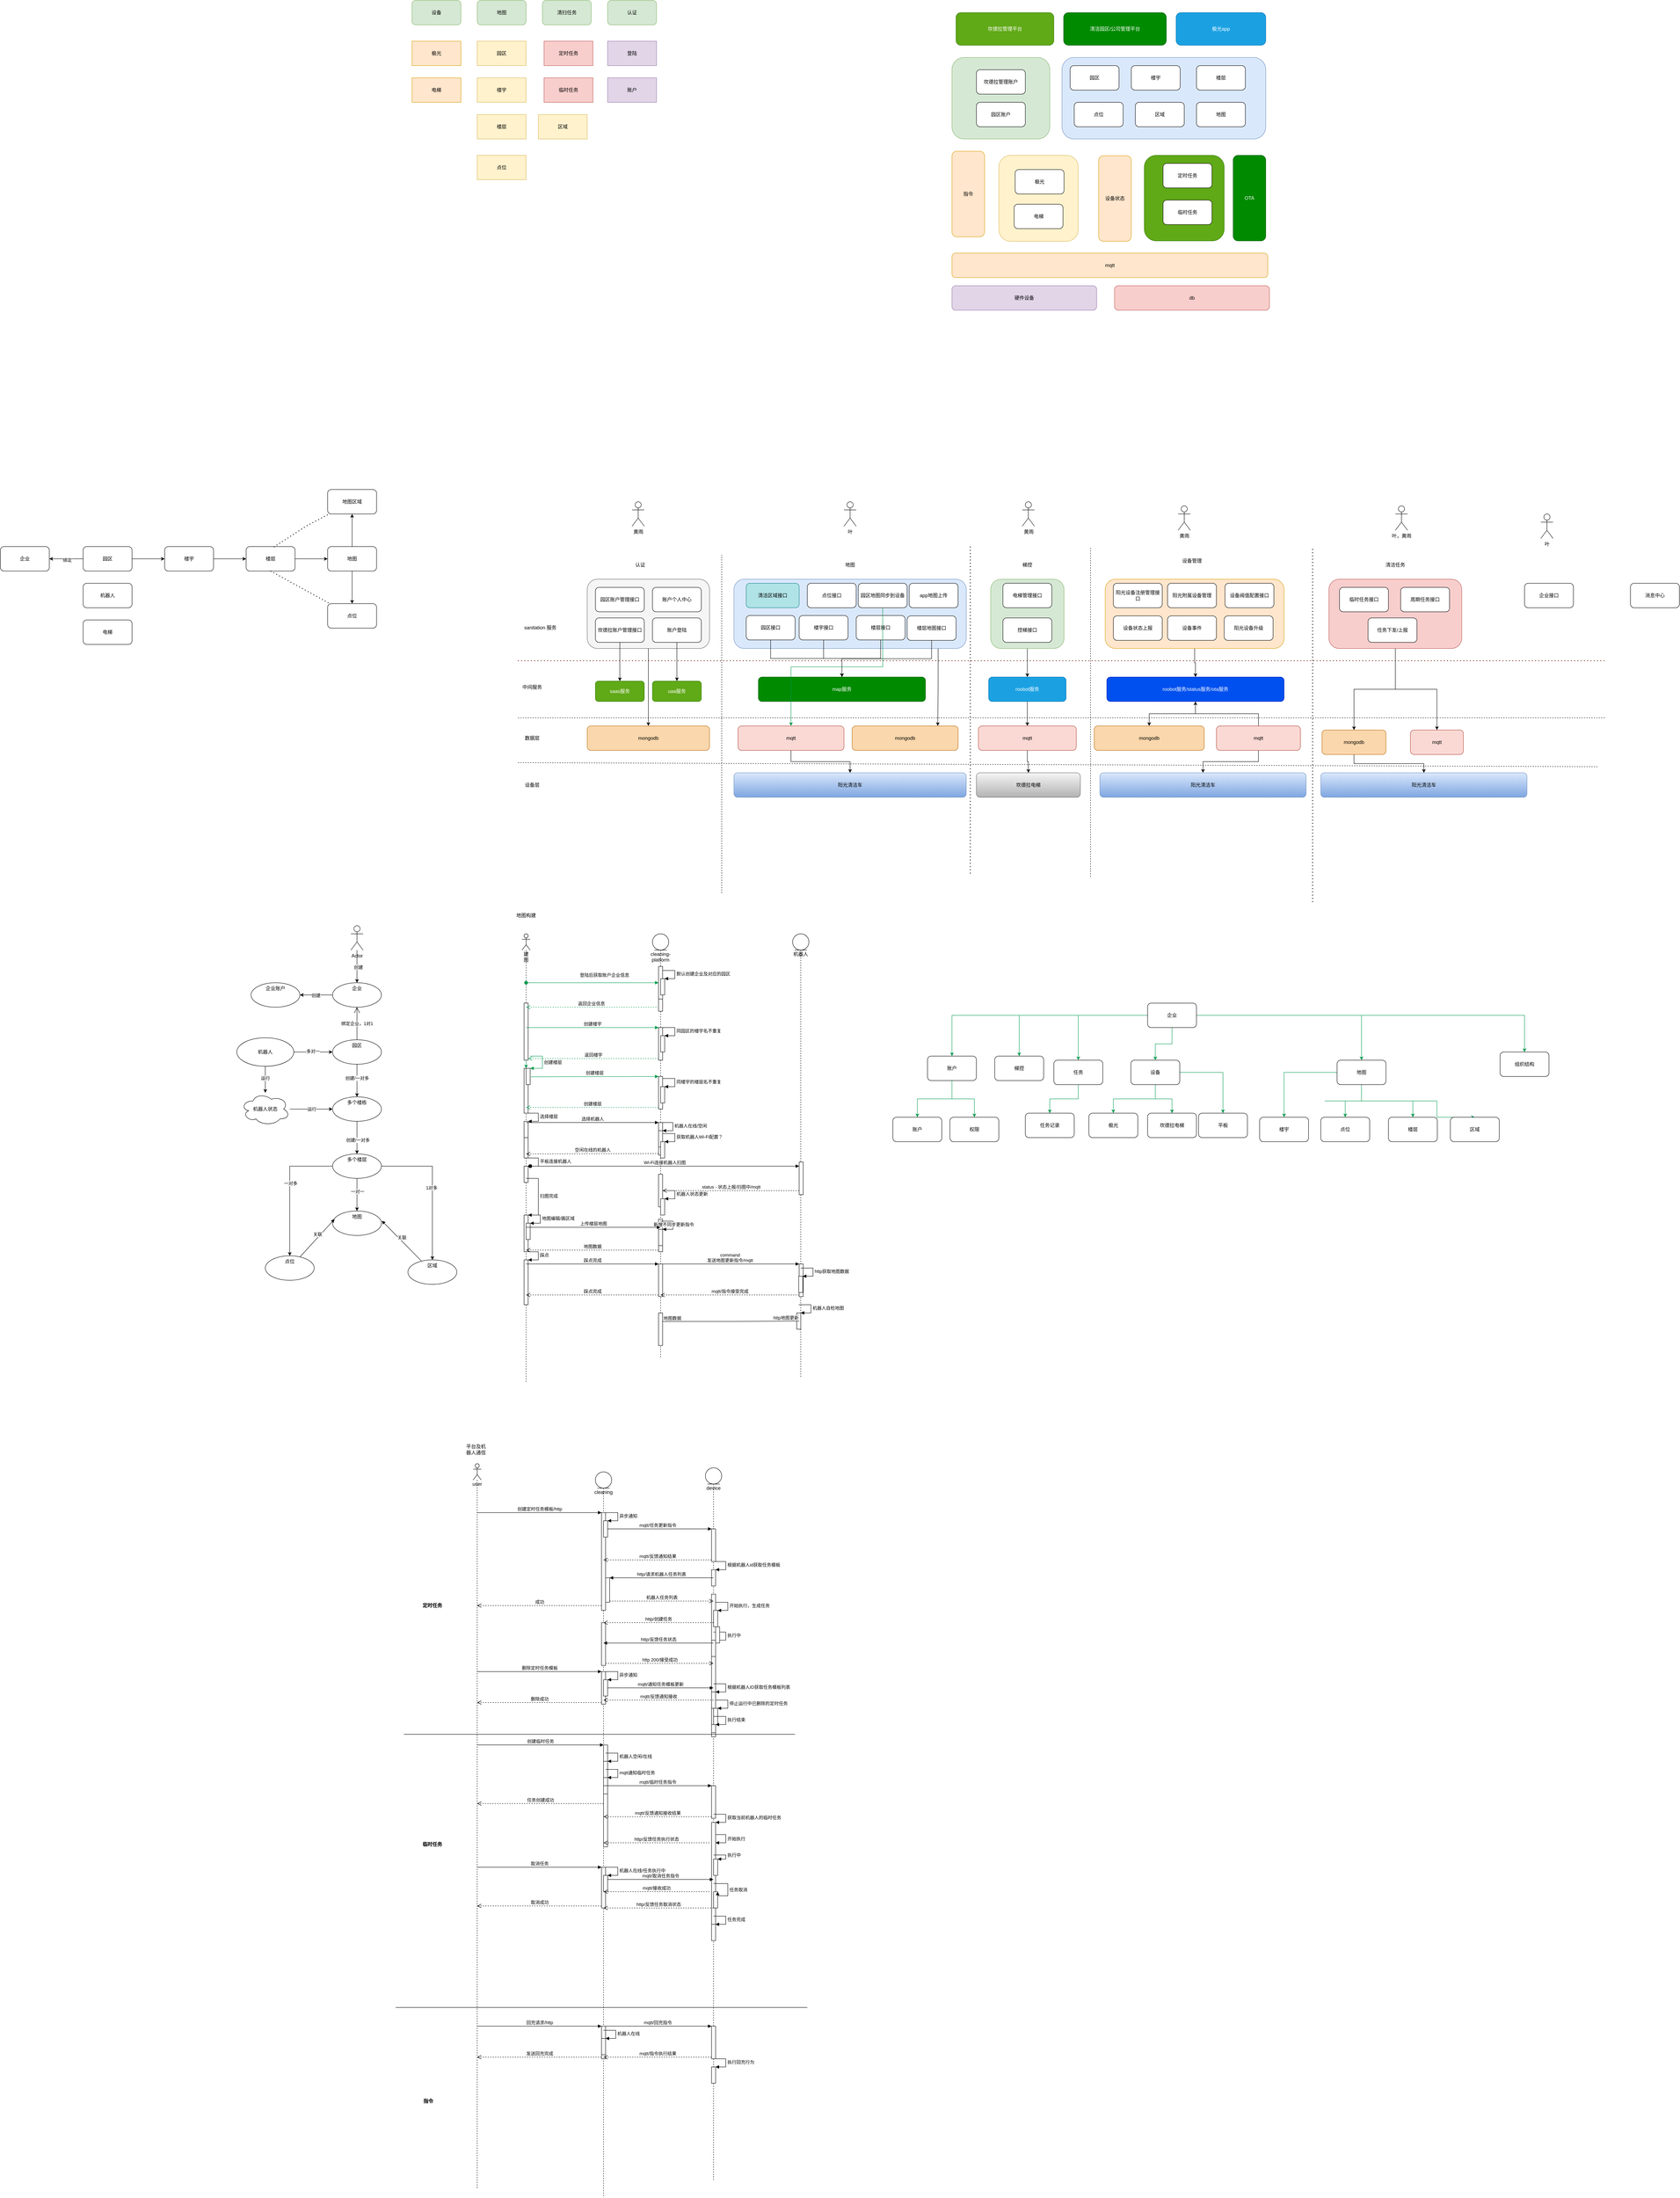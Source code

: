 <mxfile>
    <diagram id="jfNTd13S7D8B8bI3KxYY" name="第 1 页">
        <mxGraphModel dx="2492" dy="680" grid="1" gridSize="10" guides="1" tooltips="1" connect="1" arrows="1" fold="1" page="1" pageScale="1" pageWidth="827" pageHeight="1169" math="0" shadow="0">
            <root>
                <mxCell id="0"/>
                <mxCell id="1" parent="0"/>
                <mxCell id="qNE93yN6IbFYIRxzLz5j-1" value="设备" style="rounded=1;whiteSpace=wrap;html=1;fillColor=#d5e8d4;strokeColor=#82b366;" parent="1" vertex="1">
                    <mxGeometry x="-540" y="170" width="120" height="60" as="geometry"/>
                </mxCell>
                <mxCell id="qNE93yN6IbFYIRxzLz5j-2" value="地图" style="rounded=1;whiteSpace=wrap;html=1;fillColor=#d5e8d4;strokeColor=#82b366;" parent="1" vertex="1">
                    <mxGeometry x="-380" y="170" width="120" height="60" as="geometry"/>
                </mxCell>
                <mxCell id="qNE93yN6IbFYIRxzLz5j-3" value="清扫任务" style="rounded=1;whiteSpace=wrap;html=1;fillColor=#d5e8d4;strokeColor=#82b366;" parent="1" vertex="1">
                    <mxGeometry x="-220" y="170" width="120" height="60" as="geometry"/>
                </mxCell>
                <mxCell id="qNE93yN6IbFYIRxzLz5j-4" value="认证" style="rounded=1;whiteSpace=wrap;html=1;fillColor=#d5e8d4;strokeColor=#82b366;" parent="1" vertex="1">
                    <mxGeometry x="-60" y="170" width="120" height="60" as="geometry"/>
                </mxCell>
                <mxCell id="qNE93yN6IbFYIRxzLz5j-5" value="极光" style="rounded=0;whiteSpace=wrap;html=1;fillColor=#ffe6cc;strokeColor=#d79b00;" parent="1" vertex="1">
                    <mxGeometry x="-540" y="270" width="120" height="60" as="geometry"/>
                </mxCell>
                <mxCell id="qNE93yN6IbFYIRxzLz5j-6" value="电梯" style="rounded=0;whiteSpace=wrap;html=1;fillColor=#ffe6cc;strokeColor=#d79b00;" parent="1" vertex="1">
                    <mxGeometry x="-540" y="360" width="120" height="60" as="geometry"/>
                </mxCell>
                <mxCell id="qNE93yN6IbFYIRxzLz5j-7" value="园区" style="rounded=0;whiteSpace=wrap;html=1;fillColor=#fff2cc;strokeColor=#d6b656;" parent="1" vertex="1">
                    <mxGeometry x="-380" y="270" width="120" height="60" as="geometry"/>
                </mxCell>
                <mxCell id="qNE93yN6IbFYIRxzLz5j-8" value="楼宇" style="rounded=0;whiteSpace=wrap;html=1;fillColor=#fff2cc;strokeColor=#d6b656;" parent="1" vertex="1">
                    <mxGeometry x="-380" y="360" width="120" height="60" as="geometry"/>
                </mxCell>
                <mxCell id="qNE93yN6IbFYIRxzLz5j-9" value="楼层" style="rounded=0;whiteSpace=wrap;html=1;fillColor=#fff2cc;strokeColor=#d6b656;" parent="1" vertex="1">
                    <mxGeometry x="-380" y="450" width="120" height="60" as="geometry"/>
                </mxCell>
                <mxCell id="qNE93yN6IbFYIRxzLz5j-10" value="点位" style="rounded=0;whiteSpace=wrap;html=1;fillColor=#fff2cc;strokeColor=#d6b656;" parent="1" vertex="1">
                    <mxGeometry x="-380" y="550" width="120" height="60" as="geometry"/>
                </mxCell>
                <mxCell id="qNE93yN6IbFYIRxzLz5j-11" value="区域" style="rounded=0;whiteSpace=wrap;html=1;fillColor=#fff2cc;strokeColor=#d6b656;" parent="1" vertex="1">
                    <mxGeometry x="-230" y="450" width="120" height="60" as="geometry"/>
                </mxCell>
                <mxCell id="qNE93yN6IbFYIRxzLz5j-12" value="定时任务" style="rounded=0;whiteSpace=wrap;html=1;fillColor=#f8cecc;strokeColor=#b85450;" parent="1" vertex="1">
                    <mxGeometry x="-216" y="270" width="120" height="60" as="geometry"/>
                </mxCell>
                <mxCell id="qNE93yN6IbFYIRxzLz5j-13" value="临时任务" style="rounded=0;whiteSpace=wrap;html=1;fillColor=#f8cecc;strokeColor=#b85450;" parent="1" vertex="1">
                    <mxGeometry x="-216" y="360" width="120" height="60" as="geometry"/>
                </mxCell>
                <mxCell id="qNE93yN6IbFYIRxzLz5j-14" value="登陆" style="rounded=0;whiteSpace=wrap;html=1;fillColor=#e1d5e7;strokeColor=#9673a6;" parent="1" vertex="1">
                    <mxGeometry x="-60" y="270" width="120" height="60" as="geometry"/>
                </mxCell>
                <mxCell id="qNE93yN6IbFYIRxzLz5j-15" value="账户" style="rounded=0;whiteSpace=wrap;html=1;fillColor=#e1d5e7;strokeColor=#9673a6;" parent="1" vertex="1">
                    <mxGeometry x="-60" y="360" width="120" height="60" as="geometry"/>
                </mxCell>
                <mxCell id="qNE93yN6IbFYIRxzLz5j-19" value="" style="rounded=1;whiteSpace=wrap;html=1;align=left;fillColor=#d5e8d4;strokeColor=#82b366;" parent="1" vertex="1">
                    <mxGeometry x="785" y="310" width="240" height="200" as="geometry"/>
                </mxCell>
                <mxCell id="qNE93yN6IbFYIRxzLz5j-16" value="坎德拉管理账户" style="rounded=1;whiteSpace=wrap;html=1;" parent="1" vertex="1">
                    <mxGeometry x="845" y="340" width="120" height="60" as="geometry"/>
                </mxCell>
                <mxCell id="qNE93yN6IbFYIRxzLz5j-17" value="园区账户" style="rounded=1;whiteSpace=wrap;html=1;" parent="1" vertex="1">
                    <mxGeometry x="845" y="420" width="120" height="60" as="geometry"/>
                </mxCell>
                <mxCell id="qNE93yN6IbFYIRxzLz5j-21" value="" style="rounded=1;whiteSpace=wrap;html=1;fillColor=#dae8fc;strokeColor=#6c8ebf;" parent="1" vertex="1">
                    <mxGeometry x="1055" y="310" width="500" height="200" as="geometry"/>
                </mxCell>
                <mxCell id="qNE93yN6IbFYIRxzLz5j-22" value="园区" style="rounded=1;whiteSpace=wrap;html=1;" parent="1" vertex="1">
                    <mxGeometry x="1075" y="330" width="120" height="60" as="geometry"/>
                </mxCell>
                <mxCell id="qNE93yN6IbFYIRxzLz5j-23" value="楼宇" style="rounded=1;whiteSpace=wrap;html=1;" parent="1" vertex="1">
                    <mxGeometry x="1225" y="330" width="120" height="60" as="geometry"/>
                </mxCell>
                <mxCell id="qNE93yN6IbFYIRxzLz5j-24" value="楼层" style="rounded=1;whiteSpace=wrap;html=1;" parent="1" vertex="1">
                    <mxGeometry x="1385" y="330" width="120" height="60" as="geometry"/>
                </mxCell>
                <mxCell id="qNE93yN6IbFYIRxzLz5j-25" value="点位" style="rounded=1;whiteSpace=wrap;html=1;" parent="1" vertex="1">
                    <mxGeometry x="1085" y="420" width="120" height="60" as="geometry"/>
                </mxCell>
                <mxCell id="qNE93yN6IbFYIRxzLz5j-26" value="区域" style="rounded=1;whiteSpace=wrap;html=1;" parent="1" vertex="1">
                    <mxGeometry x="1235" y="420" width="120" height="60" as="geometry"/>
                </mxCell>
                <mxCell id="qNE93yN6IbFYIRxzLz5j-27" value="" style="rounded=1;whiteSpace=wrap;html=1;fillColor=#fff2cc;strokeColor=#d6b656;" parent="1" vertex="1">
                    <mxGeometry x="900" y="550" width="195" height="211" as="geometry"/>
                </mxCell>
                <mxCell id="qNE93yN6IbFYIRxzLz5j-28" value="极光" style="rounded=1;whiteSpace=wrap;html=1;" parent="1" vertex="1">
                    <mxGeometry x="940" y="585" width="120" height="60" as="geometry"/>
                </mxCell>
                <mxCell id="qNE93yN6IbFYIRxzLz5j-29" value="电梯" style="rounded=1;whiteSpace=wrap;html=1;" parent="1" vertex="1">
                    <mxGeometry x="937.5" y="670" width="120" height="60" as="geometry"/>
                </mxCell>
                <mxCell id="qNE93yN6IbFYIRxzLz5j-30" value="设备状态" style="rounded=1;whiteSpace=wrap;html=1;fillColor=#ffe6cc;strokeColor=#d79b00;" parent="1" vertex="1">
                    <mxGeometry x="1145" y="551" width="80" height="210" as="geometry"/>
                </mxCell>
                <mxCell id="qNE93yN6IbFYIRxzLz5j-31" value="" style="rounded=1;whiteSpace=wrap;html=1;fillColor=#60a917;fontColor=#ffffff;strokeColor=#2D7600;" parent="1" vertex="1">
                    <mxGeometry x="1257" y="550" width="196" height="210" as="geometry"/>
                </mxCell>
                <mxCell id="qNE93yN6IbFYIRxzLz5j-32" value="定时任务" style="rounded=1;whiteSpace=wrap;html=1;" parent="1" vertex="1">
                    <mxGeometry x="1303" y="570" width="120" height="60" as="geometry"/>
                </mxCell>
                <mxCell id="qNE93yN6IbFYIRxzLz5j-33" value="临时任务" style="rounded=1;whiteSpace=wrap;html=1;" parent="1" vertex="1">
                    <mxGeometry x="1303" y="660" width="120" height="60" as="geometry"/>
                </mxCell>
                <mxCell id="qNE93yN6IbFYIRxzLz5j-35" value="OTA" style="rounded=1;whiteSpace=wrap;html=1;fillColor=#008a00;fontColor=#ffffff;strokeColor=#005700;" parent="1" vertex="1">
                    <mxGeometry x="1475" y="550" width="80" height="210" as="geometry"/>
                </mxCell>
                <mxCell id="qNE93yN6IbFYIRxzLz5j-36" value="硬件设备" style="rounded=1;whiteSpace=wrap;html=1;fillColor=#e1d5e7;strokeColor=#9673a6;" parent="1" vertex="1">
                    <mxGeometry x="785" y="870" width="355" height="60" as="geometry"/>
                </mxCell>
                <mxCell id="qNE93yN6IbFYIRxzLz5j-37" value="db" style="rounded=1;whiteSpace=wrap;html=1;fillColor=#f8cecc;strokeColor=#b85450;" parent="1" vertex="1">
                    <mxGeometry x="1184" y="870" width="380" height="60" as="geometry"/>
                </mxCell>
                <mxCell id="qNE93yN6IbFYIRxzLz5j-39" value="mqtt" style="rounded=1;whiteSpace=wrap;html=1;fillColor=#ffe6cc;strokeColor=#d79b00;" parent="1" vertex="1">
                    <mxGeometry x="785" y="790" width="775" height="60" as="geometry"/>
                </mxCell>
                <mxCell id="qNE93yN6IbFYIRxzLz5j-189" value="极光app" style="rounded=1;whiteSpace=wrap;html=1;fillColor=#1ba1e2;fontColor=#ffffff;strokeColor=#006EAF;" parent="1" vertex="1">
                    <mxGeometry x="1335" y="200" width="220" height="80" as="geometry"/>
                </mxCell>
                <mxCell id="qNE93yN6IbFYIRxzLz5j-190" value="坎德拉管理平台" style="rounded=1;whiteSpace=wrap;html=1;fillColor=#60a917;fontColor=#ffffff;strokeColor=#2D7600;" parent="1" vertex="1">
                    <mxGeometry x="795" y="200" width="240" height="80" as="geometry"/>
                </mxCell>
                <mxCell id="qNE93yN6IbFYIRxzLz5j-191" value="清洁园区/公司管理平台" style="rounded=1;whiteSpace=wrap;html=1;fillColor=#008a00;fontColor=#ffffff;strokeColor=#005700;" parent="1" vertex="1">
                    <mxGeometry x="1059" y="200" width="252" height="80" as="geometry"/>
                </mxCell>
                <mxCell id="qNE93yN6IbFYIRxzLz5j-264" value="" style="edgeStyle=orthogonalEdgeStyle;rounded=0;orthogonalLoop=1;jettySize=auto;html=1;" parent="1" source="qNE93yN6IbFYIRxzLz5j-192" target="qNE93yN6IbFYIRxzLz5j-254" edge="1">
                    <mxGeometry relative="1" as="geometry"/>
                </mxCell>
                <mxCell id="qNE93yN6IbFYIRxzLz5j-192" value="" style="rounded=1;whiteSpace=wrap;html=1;fillColor=#f5f5f5;fontColor=#333333;strokeColor=#666666;" parent="1" vertex="1">
                    <mxGeometry x="-110" y="1590" width="300" height="170" as="geometry"/>
                </mxCell>
                <mxCell id="qNE93yN6IbFYIRxzLz5j-193" value="坎德拉账户管理接口" style="rounded=1;whiteSpace=wrap;html=1;" parent="1" vertex="1">
                    <mxGeometry x="-90" y="1685" width="120" height="60" as="geometry"/>
                </mxCell>
                <mxCell id="qNE93yN6IbFYIRxzLz5j-194" value="园区账户管理接口" style="rounded=1;whiteSpace=wrap;html=1;" parent="1" vertex="1">
                    <mxGeometry x="-90" y="1610" width="120" height="60" as="geometry"/>
                </mxCell>
                <mxCell id="qNE93yN6IbFYIRxzLz5j-195" style="edgeStyle=orthogonalEdgeStyle;rounded=0;orthogonalLoop=1;jettySize=auto;html=1;exitX=0.5;exitY=1;exitDx=0;exitDy=0;" parent="1" source="qNE93yN6IbFYIRxzLz5j-192" target="qNE93yN6IbFYIRxzLz5j-192" edge="1">
                    <mxGeometry relative="1" as="geometry"/>
                </mxCell>
                <mxCell id="qNE93yN6IbFYIRxzLz5j-196" value="saas服务" style="rounded=1;whiteSpace=wrap;html=1;fillColor=#60a917;fontColor=#ffffff;strokeColor=#2D7600;" parent="1" vertex="1">
                    <mxGeometry x="-90" y="1840" width="120" height="50" as="geometry"/>
                </mxCell>
                <mxCell id="qNE93yN6IbFYIRxzLz5j-197" value="" style="endArrow=classic;html=1;rounded=0;exitX=0.5;exitY=1;exitDx=0;exitDy=0;" parent="1" source="qNE93yN6IbFYIRxzLz5j-193" target="qNE93yN6IbFYIRxzLz5j-196" edge="1">
                    <mxGeometry width="50" height="50" relative="1" as="geometry">
                        <mxPoint x="630" y="1510" as="sourcePoint"/>
                        <mxPoint x="680" y="1460" as="targetPoint"/>
                    </mxGeometry>
                </mxCell>
                <mxCell id="qNE93yN6IbFYIRxzLz5j-265" value="" style="edgeStyle=orthogonalEdgeStyle;rounded=0;orthogonalLoop=1;jettySize=auto;html=1;entryX=0.808;entryY=0;entryDx=0;entryDy=0;exitX=0.879;exitY=0.994;exitDx=0;exitDy=0;exitPerimeter=0;entryPerimeter=0;" parent="1" source="qNE93yN6IbFYIRxzLz5j-198" target="qNE93yN6IbFYIRxzLz5j-263" edge="1">
                    <mxGeometry relative="1" as="geometry"/>
                </mxCell>
                <mxCell id="qNE93yN6IbFYIRxzLz5j-198" value="" style="rounded=1;whiteSpace=wrap;html=1;fillColor=#dae8fc;strokeColor=#6c8ebf;" parent="1" vertex="1">
                    <mxGeometry x="250" y="1590" width="570" height="170" as="geometry"/>
                </mxCell>
                <mxCell id="qNE93yN6IbFYIRxzLz5j-205" value="" style="edgeStyle=orthogonalEdgeStyle;rounded=0;orthogonalLoop=1;jettySize=auto;html=1;" parent="1" source="qNE93yN6IbFYIRxzLz5j-199" target="qNE93yN6IbFYIRxzLz5j-204" edge="1">
                    <mxGeometry relative="1" as="geometry"/>
                </mxCell>
                <mxCell id="qNE93yN6IbFYIRxzLz5j-199" value="园区接口" style="rounded=1;whiteSpace=wrap;html=1;" parent="1" vertex="1">
                    <mxGeometry x="280" y="1679" width="120" height="60" as="geometry"/>
                </mxCell>
                <mxCell id="qNE93yN6IbFYIRxzLz5j-206" value="" style="edgeStyle=orthogonalEdgeStyle;rounded=0;orthogonalLoop=1;jettySize=auto;html=1;" parent="1" source="qNE93yN6IbFYIRxzLz5j-200" target="qNE93yN6IbFYIRxzLz5j-204" edge="1">
                    <mxGeometry relative="1" as="geometry"/>
                </mxCell>
                <mxCell id="qNE93yN6IbFYIRxzLz5j-200" value="楼宇接口" style="rounded=1;whiteSpace=wrap;html=1;" parent="1" vertex="1">
                    <mxGeometry x="410" y="1679" width="120" height="60" as="geometry"/>
                </mxCell>
                <mxCell id="qNE93yN6IbFYIRxzLz5j-207" value="" style="edgeStyle=orthogonalEdgeStyle;rounded=0;orthogonalLoop=1;jettySize=auto;html=1;" parent="1" source="qNE93yN6IbFYIRxzLz5j-201" target="qNE93yN6IbFYIRxzLz5j-204" edge="1">
                    <mxGeometry relative="1" as="geometry"/>
                </mxCell>
                <mxCell id="qNE93yN6IbFYIRxzLz5j-201" value="楼层接口" style="rounded=1;whiteSpace=wrap;html=1;" parent="1" vertex="1">
                    <mxGeometry x="550" y="1679" width="120" height="60" as="geometry"/>
                </mxCell>
                <mxCell id="qNE93yN6IbFYIRxzLz5j-202" value="清洁区域接口" style="rounded=1;whiteSpace=wrap;html=1;fillColor=#b0e3e6;strokeColor=#0e8088;" parent="1" vertex="1">
                    <mxGeometry x="280" y="1600" width="130" height="60" as="geometry"/>
                </mxCell>
                <mxCell id="qNE93yN6IbFYIRxzLz5j-203" value="点位接口" style="rounded=1;whiteSpace=wrap;html=1;" parent="1" vertex="1">
                    <mxGeometry x="430" y="1600" width="120" height="60" as="geometry"/>
                </mxCell>
                <mxCell id="qNE93yN6IbFYIRxzLz5j-204" value="map服务" style="rounded=1;whiteSpace=wrap;html=1;fillColor=#008a00;fontColor=#ffffff;strokeColor=#005700;" parent="1" vertex="1">
                    <mxGeometry x="310" y="1830" width="410" height="60" as="geometry"/>
                </mxCell>
                <mxCell id="qNE93yN6IbFYIRxzLz5j-208" value="" style="endArrow=none;dashed=1;html=1;dashPattern=1 3;strokeWidth=2;rounded=0;fillColor=#a0522d;strokeColor=#6D1F00;" parent="1" edge="1">
                    <mxGeometry width="50" height="50" relative="1" as="geometry">
                        <mxPoint x="-280" y="1790" as="sourcePoint"/>
                        <mxPoint x="2392" y="1790" as="targetPoint"/>
                    </mxGeometry>
                </mxCell>
                <mxCell id="qNE93yN6IbFYIRxzLz5j-209" value="sanitation 服务" style="text;html=1;strokeColor=none;fillColor=none;align=center;verticalAlign=middle;whiteSpace=wrap;rounded=0;" parent="1" vertex="1">
                    <mxGeometry x="-280" y="1694" width="110" height="30" as="geometry"/>
                </mxCell>
                <mxCell id="qNE93yN6IbFYIRxzLz5j-212" value="地图" style="text;html=1;strokeColor=none;fillColor=none;align=center;verticalAlign=middle;whiteSpace=wrap;rounded=0;" parent="1" vertex="1">
                    <mxGeometry x="505" y="1540" width="60" height="30" as="geometry"/>
                </mxCell>
                <mxCell id="qNE93yN6IbFYIRxzLz5j-213" value="认证" style="text;html=1;strokeColor=none;fillColor=none;align=center;verticalAlign=middle;whiteSpace=wrap;rounded=0;" parent="1" vertex="1">
                    <mxGeometry x="-10" y="1540" width="60" height="30" as="geometry"/>
                </mxCell>
                <mxCell id="qNE93yN6IbFYIRxzLz5j-278" value="" style="edgeStyle=orthogonalEdgeStyle;rounded=0;orthogonalLoop=1;jettySize=auto;html=1;" parent="1" source="qNE93yN6IbFYIRxzLz5j-215" target="qNE93yN6IbFYIRxzLz5j-277" edge="1">
                    <mxGeometry relative="1" as="geometry"/>
                </mxCell>
                <mxCell id="qNE93yN6IbFYIRxzLz5j-215" value="账户登陆" style="rounded=1;whiteSpace=wrap;html=1;" parent="1" vertex="1">
                    <mxGeometry x="50" y="1685" width="120" height="60" as="geometry"/>
                </mxCell>
                <mxCell id="qNE93yN6IbFYIRxzLz5j-216" value="" style="endArrow=none;dashed=1;html=1;dashPattern=1 3;strokeWidth=2;rounded=0;" parent="1" edge="1">
                    <mxGeometry width="50" height="50" relative="1" as="geometry">
                        <mxPoint x="830" y="2312" as="sourcePoint"/>
                        <mxPoint x="830" y="1510" as="targetPoint"/>
                    </mxGeometry>
                </mxCell>
                <mxCell id="qNE93yN6IbFYIRxzLz5j-224" value="" style="edgeStyle=orthogonalEdgeStyle;rounded=0;orthogonalLoop=1;jettySize=auto;html=1;" parent="1" source="qNE93yN6IbFYIRxzLz5j-217" target="qNE93yN6IbFYIRxzLz5j-223" edge="1">
                    <mxGeometry relative="1" as="geometry"/>
                </mxCell>
                <mxCell id="qNE93yN6IbFYIRxzLz5j-217" value="" style="rounded=1;whiteSpace=wrap;html=1;fillColor=#d5e8d4;strokeColor=#82b366;" parent="1" vertex="1">
                    <mxGeometry x="880" y="1590" width="180" height="170" as="geometry"/>
                </mxCell>
                <mxCell id="qNE93yN6IbFYIRxzLz5j-218" value="电梯管理接口" style="rounded=1;whiteSpace=wrap;html=1;" parent="1" vertex="1">
                    <mxGeometry x="910" y="1600" width="120" height="60" as="geometry"/>
                </mxCell>
                <mxCell id="qNE93yN6IbFYIRxzLz5j-219" value="梯控" style="text;html=1;strokeColor=none;fillColor=none;align=center;verticalAlign=middle;whiteSpace=wrap;rounded=0;" parent="1" vertex="1">
                    <mxGeometry x="940" y="1540" width="60" height="30" as="geometry"/>
                </mxCell>
                <mxCell id="qNE93yN6IbFYIRxzLz5j-220" value="控梯接口" style="rounded=1;whiteSpace=wrap;html=1;" parent="1" vertex="1">
                    <mxGeometry x="910" y="1685" width="120" height="60" as="geometry"/>
                </mxCell>
                <mxCell id="qNE93yN6IbFYIRxzLz5j-222" style="edgeStyle=orthogonalEdgeStyle;rounded=0;orthogonalLoop=1;jettySize=auto;html=1;exitX=0.5;exitY=1;exitDx=0;exitDy=0;entryX=0.5;entryY=0;entryDx=0;entryDy=0;" parent="1" source="qNE93yN6IbFYIRxzLz5j-221" target="qNE93yN6IbFYIRxzLz5j-204" edge="1">
                    <mxGeometry relative="1" as="geometry">
                        <mxPoint x="725" y="1680" as="targetPoint"/>
                    </mxGeometry>
                </mxCell>
                <mxCell id="qNE93yN6IbFYIRxzLz5j-221" value="楼层地图接口" style="rounded=1;whiteSpace=wrap;html=1;" parent="1" vertex="1">
                    <mxGeometry x="675" y="1680" width="120" height="60" as="geometry"/>
                </mxCell>
                <mxCell id="qNE93yN6IbFYIRxzLz5j-266" value="" style="edgeStyle=orthogonalEdgeStyle;rounded=0;orthogonalLoop=1;jettySize=auto;html=1;" parent="1" source="qNE93yN6IbFYIRxzLz5j-223" target="qNE93yN6IbFYIRxzLz5j-256" edge="1">
                    <mxGeometry relative="1" as="geometry"/>
                </mxCell>
                <mxCell id="qNE93yN6IbFYIRxzLz5j-223" value="roobot服务" style="rounded=1;whiteSpace=wrap;html=1;fillColor=#1ba1e2;fontColor=#ffffff;strokeColor=#006EAF;" parent="1" vertex="1">
                    <mxGeometry x="875" y="1830" width="190" height="60" as="geometry"/>
                </mxCell>
                <mxCell id="qNE93yN6IbFYIRxzLz5j-271" value="" style="edgeStyle=orthogonalEdgeStyle;rounded=0;orthogonalLoop=1;jettySize=auto;html=1;" parent="1" source="qNE93yN6IbFYIRxzLz5j-225" target="qNE93yN6IbFYIRxzLz5j-229" edge="1">
                    <mxGeometry relative="1" as="geometry"/>
                </mxCell>
                <mxCell id="qNE93yN6IbFYIRxzLz5j-225" value="" style="rounded=1;whiteSpace=wrap;html=1;fillColor=#ffe6cc;strokeColor=#d79b00;" parent="1" vertex="1">
                    <mxGeometry x="1161" y="1590" width="439" height="170" as="geometry"/>
                </mxCell>
                <mxCell id="qNE93yN6IbFYIRxzLz5j-226" value="" style="endArrow=none;dashed=1;html=1;rounded=0;" parent="1" edge="1">
                    <mxGeometry width="50" height="50" relative="1" as="geometry">
                        <mxPoint x="1125" y="2320" as="sourcePoint"/>
                        <mxPoint x="1125" y="1510" as="targetPoint"/>
                    </mxGeometry>
                </mxCell>
                <mxCell id="qNE93yN6IbFYIRxzLz5j-227" value="阳光设备注册管理接口" style="rounded=1;whiteSpace=wrap;html=1;" parent="1" vertex="1">
                    <mxGeometry x="1181" y="1600" width="120" height="60" as="geometry"/>
                </mxCell>
                <mxCell id="qNE93yN6IbFYIRxzLz5j-228" value="设备状态上报" style="rounded=1;whiteSpace=wrap;html=1;" parent="1" vertex="1">
                    <mxGeometry x="1181" y="1680" width="120" height="60" as="geometry"/>
                </mxCell>
                <mxCell id="qNE93yN6IbFYIRxzLz5j-270" value="" style="edgeStyle=orthogonalEdgeStyle;rounded=0;orthogonalLoop=1;jettySize=auto;html=1;" parent="1" source="qNE93yN6IbFYIRxzLz5j-229" target="qNE93yN6IbFYIRxzLz5j-249" edge="1">
                    <mxGeometry relative="1" as="geometry"/>
                </mxCell>
                <mxCell id="qNE93yN6IbFYIRxzLz5j-229" value="roobot服务/status服务/ota服务" style="rounded=1;whiteSpace=wrap;html=1;fillColor=#0050ef;fontColor=#ffffff;strokeColor=#001DBC;" parent="1" vertex="1">
                    <mxGeometry x="1165" y="1830" width="435" height="60" as="geometry"/>
                </mxCell>
                <mxCell id="qNE93yN6IbFYIRxzLz5j-230" value="设备管理" style="text;html=1;strokeColor=none;fillColor=none;align=center;verticalAlign=middle;whiteSpace=wrap;rounded=0;" parent="1" vertex="1">
                    <mxGeometry x="1344" y="1530" width="60" height="30" as="geometry"/>
                </mxCell>
                <mxCell id="qNE93yN6IbFYIRxzLz5j-231" value="设备事件" style="rounded=1;whiteSpace=wrap;html=1;" parent="1" vertex="1">
                    <mxGeometry x="1314" y="1680" width="120" height="60" as="geometry"/>
                </mxCell>
                <mxCell id="qNE93yN6IbFYIRxzLz5j-232" value="" style="endArrow=none;dashed=1;html=1;dashPattern=1 3;strokeWidth=2;rounded=0;" parent="1" edge="1">
                    <mxGeometry width="50" height="50" relative="1" as="geometry">
                        <mxPoint x="1670" y="2382" as="sourcePoint"/>
                        <mxPoint x="1670" y="1510" as="targetPoint"/>
                    </mxGeometry>
                </mxCell>
                <mxCell id="qNE93yN6IbFYIRxzLz5j-273" value="" style="edgeStyle=orthogonalEdgeStyle;rounded=0;orthogonalLoop=1;jettySize=auto;html=1;" parent="1" source="qNE93yN6IbFYIRxzLz5j-233" target="qNE93yN6IbFYIRxzLz5j-260" edge="1">
                    <mxGeometry relative="1" as="geometry">
                        <mxPoint x="1873" y="1840" as="targetPoint"/>
                    </mxGeometry>
                </mxCell>
                <mxCell id="qNE93yN6IbFYIRxzLz5j-275" value="" style="edgeStyle=orthogonalEdgeStyle;rounded=0;orthogonalLoop=1;jettySize=auto;html=1;entryX=0.5;entryY=0;entryDx=0;entryDy=0;" parent="1" source="qNE93yN6IbFYIRxzLz5j-233" target="qNE93yN6IbFYIRxzLz5j-261" edge="1">
                    <mxGeometry relative="1" as="geometry">
                        <mxPoint x="1873" y="1840" as="targetPoint"/>
                    </mxGeometry>
                </mxCell>
                <mxCell id="qNE93yN6IbFYIRxzLz5j-233" value="" style="rounded=1;whiteSpace=wrap;html=1;fillColor=#f8cecc;strokeColor=#b85450;" parent="1" vertex="1">
                    <mxGeometry x="1710" y="1590" width="326" height="170" as="geometry"/>
                </mxCell>
                <mxCell id="qNE93yN6IbFYIRxzLz5j-234" value="临时任务接口" style="rounded=1;whiteSpace=wrap;html=1;" parent="1" vertex="1">
                    <mxGeometry x="1736" y="1610" width="120" height="60" as="geometry"/>
                </mxCell>
                <mxCell id="qNE93yN6IbFYIRxzLz5j-235" value="清洁任务" style="text;html=1;strokeColor=none;fillColor=none;align=center;verticalAlign=middle;whiteSpace=wrap;rounded=0;" parent="1" vertex="1">
                    <mxGeometry x="1843" y="1540" width="60" height="30" as="geometry"/>
                </mxCell>
                <mxCell id="qNE93yN6IbFYIRxzLz5j-236" value="周期任务接口" style="rounded=1;whiteSpace=wrap;html=1;" parent="1" vertex="1">
                    <mxGeometry x="1886" y="1610" width="120" height="60" as="geometry"/>
                </mxCell>
                <mxCell id="qNE93yN6IbFYIRxzLz5j-282" value="" style="edgeStyle=orthogonalEdgeStyle;rounded=0;orthogonalLoop=1;jettySize=auto;html=1;entryX=0.5;entryY=0;entryDx=0;entryDy=0;exitX=0.5;exitY=1;exitDx=0;exitDy=0;strokeColor=#00994D;" parent="1" source="qNE93yN6IbFYIRxzLz5j-239" target="qNE93yN6IbFYIRxzLz5j-244" edge="1">
                    <mxGeometry relative="1" as="geometry">
                        <mxPoint x="770" y="1630" as="targetPoint"/>
                    </mxGeometry>
                </mxCell>
                <mxCell id="qNE93yN6IbFYIRxzLz5j-239" value="园区地图同步到设备" style="rounded=1;whiteSpace=wrap;html=1;" parent="1" vertex="1">
                    <mxGeometry x="555" y="1600" width="120" height="60" as="geometry"/>
                </mxCell>
                <mxCell id="qNE93yN6IbFYIRxzLz5j-240" value="任务下发/上报" style="rounded=1;whiteSpace=wrap;html=1;" parent="1" vertex="1">
                    <mxGeometry x="1806" y="1685" width="120" height="60" as="geometry"/>
                </mxCell>
                <mxCell id="qNE93yN6IbFYIRxzLz5j-241" value="账户个人中心" style="rounded=1;whiteSpace=wrap;html=1;" parent="1" vertex="1">
                    <mxGeometry x="50" y="1610" width="120" height="60" as="geometry"/>
                </mxCell>
                <mxCell id="qNE93yN6IbFYIRxzLz5j-242" value="阳光附属设备管理" style="rounded=1;whiteSpace=wrap;html=1;" parent="1" vertex="1">
                    <mxGeometry x="1314" y="1600" width="120" height="60" as="geometry"/>
                </mxCell>
                <mxCell id="qNE93yN6IbFYIRxzLz5j-243" value="" style="endArrow=none;dashed=1;html=1;rounded=0;" parent="1" edge="1">
                    <mxGeometry width="50" height="50" relative="1" as="geometry">
                        <mxPoint x="-280" y="1930" as="sourcePoint"/>
                        <mxPoint x="2390" y="1930" as="targetPoint"/>
                    </mxGeometry>
                </mxCell>
                <mxCell id="qNE93yN6IbFYIRxzLz5j-255" value="" style="edgeStyle=orthogonalEdgeStyle;rounded=0;orthogonalLoop=1;jettySize=auto;html=1;" parent="1" source="qNE93yN6IbFYIRxzLz5j-244" target="qNE93yN6IbFYIRxzLz5j-251" edge="1">
                    <mxGeometry relative="1" as="geometry"/>
                </mxCell>
                <mxCell id="qNE93yN6IbFYIRxzLz5j-244" value="mqtt" style="rounded=1;whiteSpace=wrap;html=1;fillColor=#fad9d5;strokeColor=#ae4132;" parent="1" vertex="1">
                    <mxGeometry x="260" y="1950" width="260" height="60" as="geometry"/>
                </mxCell>
                <mxCell id="qNE93yN6IbFYIRxzLz5j-245" value="阳光设备升级" style="rounded=1;whiteSpace=wrap;html=1;" parent="1" vertex="1">
                    <mxGeometry x="1453" y="1680" width="120" height="60" as="geometry"/>
                </mxCell>
                <mxCell id="qNE93yN6IbFYIRxzLz5j-247" value="中间服务" style="text;html=1;strokeColor=none;fillColor=none;align=center;verticalAlign=middle;whiteSpace=wrap;rounded=0;" parent="1" vertex="1">
                    <mxGeometry x="-300" y="1840" width="110" height="30" as="geometry"/>
                </mxCell>
                <mxCell id="qNE93yN6IbFYIRxzLz5j-248" value="数据层" style="text;html=1;strokeColor=none;fillColor=none;align=center;verticalAlign=middle;whiteSpace=wrap;rounded=0;" parent="1" vertex="1">
                    <mxGeometry x="-300" y="1965" width="110" height="30" as="geometry"/>
                </mxCell>
                <mxCell id="qNE93yN6IbFYIRxzLz5j-249" value="mongodb" style="rounded=1;whiteSpace=wrap;html=1;fillColor=#fad7ac;strokeColor=#b46504;" parent="1" vertex="1">
                    <mxGeometry x="1134" y="1950" width="270" height="60" as="geometry"/>
                </mxCell>
                <mxCell id="qNE93yN6IbFYIRxzLz5j-250" value="设备层" style="text;html=1;strokeColor=none;fillColor=none;align=center;verticalAlign=middle;whiteSpace=wrap;rounded=0;" parent="1" vertex="1">
                    <mxGeometry x="-300" y="2080" width="110" height="30" as="geometry"/>
                </mxCell>
                <mxCell id="qNE93yN6IbFYIRxzLz5j-251" value="阳光清洁车" style="rounded=1;whiteSpace=wrap;html=1;fillColor=#dae8fc;gradientColor=#7ea6e0;strokeColor=#6c8ebf;" parent="1" vertex="1">
                    <mxGeometry x="250" y="2065" width="570" height="60" as="geometry"/>
                </mxCell>
                <mxCell id="qNE93yN6IbFYIRxzLz5j-252" value="坎德拉电梯" style="rounded=1;whiteSpace=wrap;html=1;fillColor=#f5f5f5;gradientColor=#b3b3b3;strokeColor=#666666;" parent="1" vertex="1">
                    <mxGeometry x="845" y="2065" width="255" height="60" as="geometry"/>
                </mxCell>
                <mxCell id="qNE93yN6IbFYIRxzLz5j-253" value="" style="endArrow=none;dashed=1;html=1;rounded=0;" parent="1" edge="1">
                    <mxGeometry width="50" height="50" relative="1" as="geometry">
                        <mxPoint x="220" y="2360" as="sourcePoint"/>
                        <mxPoint x="220" y="1530" as="targetPoint"/>
                    </mxGeometry>
                </mxCell>
                <mxCell id="qNE93yN6IbFYIRxzLz5j-254" value="mongodb" style="rounded=1;whiteSpace=wrap;html=1;fillColor=#fad7ac;strokeColor=#b46504;" parent="1" vertex="1">
                    <mxGeometry x="-110" y="1950" width="300" height="60" as="geometry"/>
                </mxCell>
                <mxCell id="qNE93yN6IbFYIRxzLz5j-267" value="" style="edgeStyle=orthogonalEdgeStyle;rounded=0;orthogonalLoop=1;jettySize=auto;html=1;" parent="1" source="qNE93yN6IbFYIRxzLz5j-256" target="qNE93yN6IbFYIRxzLz5j-252" edge="1">
                    <mxGeometry relative="1" as="geometry"/>
                </mxCell>
                <mxCell id="qNE93yN6IbFYIRxzLz5j-256" value="mqtt" style="rounded=1;whiteSpace=wrap;html=1;fillColor=#fad9d5;strokeColor=#ae4132;" parent="1" vertex="1">
                    <mxGeometry x="850" y="1950" width="240" height="60" as="geometry"/>
                </mxCell>
                <mxCell id="qNE93yN6IbFYIRxzLz5j-268" value="" style="edgeStyle=orthogonalEdgeStyle;rounded=0;orthogonalLoop=1;jettySize=auto;html=1;" parent="1" source="qNE93yN6IbFYIRxzLz5j-257" target="qNE93yN6IbFYIRxzLz5j-258" edge="1">
                    <mxGeometry relative="1" as="geometry"/>
                </mxCell>
                <mxCell id="qNE93yN6IbFYIRxzLz5j-269" value="" style="edgeStyle=orthogonalEdgeStyle;rounded=0;orthogonalLoop=1;jettySize=auto;html=1;" parent="1" source="qNE93yN6IbFYIRxzLz5j-257" target="qNE93yN6IbFYIRxzLz5j-229" edge="1">
                    <mxGeometry relative="1" as="geometry"/>
                </mxCell>
                <mxCell id="qNE93yN6IbFYIRxzLz5j-257" value="mqtt" style="rounded=1;whiteSpace=wrap;html=1;fillColor=#fad9d5;strokeColor=#ae4132;" parent="1" vertex="1">
                    <mxGeometry x="1434" y="1950" width="206" height="60" as="geometry"/>
                </mxCell>
                <mxCell id="qNE93yN6IbFYIRxzLz5j-258" value="阳光清洁车" style="rounded=1;whiteSpace=wrap;html=1;fillColor=#dae8fc;gradientColor=#7ea6e0;strokeColor=#6c8ebf;" parent="1" vertex="1">
                    <mxGeometry x="1148" y="2065" width="506" height="60" as="geometry"/>
                </mxCell>
                <mxCell id="qNE93yN6IbFYIRxzLz5j-259" value="阳光清洁车" style="rounded=1;whiteSpace=wrap;html=1;fillColor=#dae8fc;gradientColor=#7ea6e0;strokeColor=#6c8ebf;" parent="1" vertex="1">
                    <mxGeometry x="1690" y="2065" width="506" height="60" as="geometry"/>
                </mxCell>
                <mxCell id="qNE93yN6IbFYIRxzLz5j-276" value="" style="edgeStyle=orthogonalEdgeStyle;rounded=0;orthogonalLoop=1;jettySize=auto;html=1;" parent="1" source="qNE93yN6IbFYIRxzLz5j-260" target="qNE93yN6IbFYIRxzLz5j-259" edge="1">
                    <mxGeometry relative="1" as="geometry"/>
                </mxCell>
                <mxCell id="qNE93yN6IbFYIRxzLz5j-260" value="mongodb" style="rounded=1;whiteSpace=wrap;html=1;fillColor=#fad7ac;strokeColor=#b46504;" parent="1" vertex="1">
                    <mxGeometry x="1693" y="1960" width="157" height="60" as="geometry"/>
                </mxCell>
                <mxCell id="qNE93yN6IbFYIRxzLz5j-261" value="mqtt" style="rounded=1;whiteSpace=wrap;html=1;fillColor=#fad9d5;strokeColor=#ae4132;" parent="1" vertex="1">
                    <mxGeometry x="1910" y="1960" width="130" height="60" as="geometry"/>
                </mxCell>
                <mxCell id="qNE93yN6IbFYIRxzLz5j-262" value="" style="endArrow=none;dashed=1;html=1;rounded=0;" parent="1" edge="1">
                    <mxGeometry width="50" height="50" relative="1" as="geometry">
                        <mxPoint x="-280" y="2040" as="sourcePoint"/>
                        <mxPoint x="2372" y="2050" as="targetPoint"/>
                    </mxGeometry>
                </mxCell>
                <mxCell id="qNE93yN6IbFYIRxzLz5j-263" value="mongodb" style="rounded=1;whiteSpace=wrap;html=1;fillColor=#fad7ac;strokeColor=#b46504;" parent="1" vertex="1">
                    <mxGeometry x="540" y="1950" width="260" height="60" as="geometry"/>
                </mxCell>
                <mxCell id="qNE93yN6IbFYIRxzLz5j-277" value="uaa服务" style="rounded=1;whiteSpace=wrap;html=1;fillColor=#60a917;fontColor=#ffffff;strokeColor=#2D7600;" parent="1" vertex="1">
                    <mxGeometry x="50" y="1840" width="120" height="50" as="geometry"/>
                </mxCell>
                <mxCell id="qNE93yN6IbFYIRxzLz5j-279" value="地图" style="rounded=1;whiteSpace=wrap;html=1;" parent="1" vertex="1">
                    <mxGeometry x="1385" y="420" width="120" height="60" as="geometry"/>
                </mxCell>
                <mxCell id="qNE93yN6IbFYIRxzLz5j-280" value="指令" style="rounded=1;whiteSpace=wrap;html=1;fillColor=#ffe6cc;strokeColor=#d79b00;" parent="1" vertex="1">
                    <mxGeometry x="785" y="540" width="80" height="210" as="geometry"/>
                </mxCell>
                <mxCell id="qNE93yN6IbFYIRxzLz5j-283" value="app地图上传" style="rounded=1;whiteSpace=wrap;html=1;" parent="1" vertex="1">
                    <mxGeometry x="680" y="1600" width="120" height="60" as="geometry"/>
                </mxCell>
                <mxCell id="qNE93yN6IbFYIRxzLz5j-284" value="设备阀值配置接口" style="rounded=1;whiteSpace=wrap;html=1;" parent="1" vertex="1">
                    <mxGeometry x="1455" y="1600" width="120" height="60" as="geometry"/>
                </mxCell>
                <mxCell id="qNE93yN6IbFYIRxzLz5j-285" value="建图" style="shape=umlLifeline;participant=umlActor;perimeter=lifelinePerimeter;whiteSpace=wrap;html=1;container=1;collapsible=0;recursiveResize=0;verticalAlign=top;spacingTop=36;outlineConnect=0;" parent="1" vertex="1">
                    <mxGeometry x="-270" y="2460" width="20" height="1100" as="geometry"/>
                </mxCell>
                <mxCell id="qNE93yN6IbFYIRxzLz5j-294" value="" style="html=1;points=[];perimeter=orthogonalPerimeter;" parent="qNE93yN6IbFYIRxzLz5j-285" vertex="1">
                    <mxGeometry x="5" y="170" width="10" height="140" as="geometry"/>
                </mxCell>
                <mxCell id="qNE93yN6IbFYIRxzLz5j-308" value="" style="html=1;points=[];perimeter=orthogonalPerimeter;" parent="qNE93yN6IbFYIRxzLz5j-285" vertex="1">
                    <mxGeometry x="5" y="330" width="10" height="110" as="geometry"/>
                </mxCell>
                <mxCell id="qNE93yN6IbFYIRxzLz5j-309" value="" style="edgeStyle=orthogonalEdgeStyle;rounded=0;orthogonalLoop=1;jettySize=auto;html=1;strokeColor=#00994D;" parent="qNE93yN6IbFYIRxzLz5j-285" source="qNE93yN6IbFYIRxzLz5j-294" target="qNE93yN6IbFYIRxzLz5j-308" edge="1">
                    <mxGeometry relative="1" as="geometry"/>
                </mxCell>
                <mxCell id="qNE93yN6IbFYIRxzLz5j-310" value="" style="html=1;points=[];perimeter=orthogonalPerimeter;" parent="qNE93yN6IbFYIRxzLz5j-285" vertex="1">
                    <mxGeometry x="10" y="330" width="10" height="40" as="geometry"/>
                </mxCell>
                <mxCell id="vm1dlhYcTo8R12zDFsal-8" value="" style="html=1;points=[];perimeter=orthogonalPerimeter;" parent="qNE93yN6IbFYIRxzLz5j-285" vertex="1">
                    <mxGeometry x="5" y="470" width="10" height="80" as="geometry"/>
                </mxCell>
                <mxCell id="vm1dlhYcTo8R12zDFsal-9" value="" style="html=1;points=[];perimeter=orthogonalPerimeter;" parent="qNE93yN6IbFYIRxzLz5j-285" vertex="1">
                    <mxGeometry x="5" y="460" width="10" height="40" as="geometry"/>
                </mxCell>
                <mxCell id="vm1dlhYcTo8R12zDFsal-10" value="选择楼层" style="edgeStyle=orthogonalEdgeStyle;html=1;align=left;spacingLeft=2;endArrow=block;rounded=0;entryX=1;entryY=0;" parent="qNE93yN6IbFYIRxzLz5j-285" target="vm1dlhYcTo8R12zDFsal-9" edge="1">
                    <mxGeometry relative="1" as="geometry">
                        <mxPoint x="10" y="440" as="sourcePoint"/>
                        <Array as="points">
                            <mxPoint x="40" y="440"/>
                        </Array>
                    </mxGeometry>
                </mxCell>
                <mxCell id="vm1dlhYcTo8R12zDFsal-16" value="" style="html=1;points=[];perimeter=orthogonalPerimeter;" parent="qNE93yN6IbFYIRxzLz5j-285" vertex="1">
                    <mxGeometry x="5" y="570" width="10" height="40" as="geometry"/>
                </mxCell>
                <mxCell id="vm1dlhYcTo8R12zDFsal-17" value="平板连接机器人" style="edgeStyle=orthogonalEdgeStyle;html=1;align=left;spacingLeft=2;endArrow=block;rounded=0;entryX=1;entryY=0;" parent="qNE93yN6IbFYIRxzLz5j-285" target="vm1dlhYcTo8R12zDFsal-16" edge="1">
                    <mxGeometry relative="1" as="geometry">
                        <mxPoint x="10" y="550" as="sourcePoint"/>
                        <Array as="points">
                            <mxPoint x="40" y="550"/>
                        </Array>
                    </mxGeometry>
                </mxCell>
                <mxCell id="vm1dlhYcTo8R12zDFsal-18" value="" style="html=1;points=[];perimeter=orthogonalPerimeter;" parent="qNE93yN6IbFYIRxzLz5j-285" vertex="1">
                    <mxGeometry x="5" y="690" width="10" height="90" as="geometry"/>
                </mxCell>
                <mxCell id="vm1dlhYcTo8R12zDFsal-19" value="扫图完成" style="edgeStyle=orthogonalEdgeStyle;html=1;align=left;spacingLeft=2;endArrow=block;rounded=0;entryX=1;entryY=0;" parent="qNE93yN6IbFYIRxzLz5j-285" target="vm1dlhYcTo8R12zDFsal-18" edge="1">
                    <mxGeometry relative="1" as="geometry">
                        <mxPoint x="10" y="600" as="sourcePoint"/>
                        <Array as="points">
                            <mxPoint x="40" y="600"/>
                        </Array>
                    </mxGeometry>
                </mxCell>
                <mxCell id="vm1dlhYcTo8R12zDFsal-34" value="" style="html=1;points=[];perimeter=orthogonalPerimeter;" parent="qNE93yN6IbFYIRxzLz5j-285" vertex="1">
                    <mxGeometry x="5" y="800" width="10" height="110" as="geometry"/>
                </mxCell>
                <mxCell id="vm1dlhYcTo8R12zDFsal-35" value="踩点" style="edgeStyle=orthogonalEdgeStyle;html=1;align=left;spacingLeft=2;endArrow=block;rounded=0;entryX=1;entryY=0;" parent="qNE93yN6IbFYIRxzLz5j-285" target="vm1dlhYcTo8R12zDFsal-34" edge="1">
                    <mxGeometry relative="1" as="geometry">
                        <mxPoint x="10" y="780" as="sourcePoint"/>
                        <Array as="points">
                            <mxPoint x="40" y="780"/>
                        </Array>
                    </mxGeometry>
                </mxCell>
                <mxCell id="vm1dlhYcTo8R12zDFsal-36" value="" style="html=1;points=[];perimeter=orthogonalPerimeter;" parent="qNE93yN6IbFYIRxzLz5j-285" vertex="1">
                    <mxGeometry x="10" y="710" width="10" height="40" as="geometry"/>
                </mxCell>
                <mxCell id="vm1dlhYcTo8R12zDFsal-37" value="地图编辑/画区域" style="edgeStyle=orthogonalEdgeStyle;html=1;align=left;spacingLeft=2;endArrow=block;rounded=0;entryX=1;entryY=0;" parent="qNE93yN6IbFYIRxzLz5j-285" target="vm1dlhYcTo8R12zDFsal-36" edge="1">
                    <mxGeometry relative="1" as="geometry">
                        <mxPoint x="15" y="690" as="sourcePoint"/>
                        <Array as="points">
                            <mxPoint x="45" y="690"/>
                        </Array>
                    </mxGeometry>
                </mxCell>
                <mxCell id="qNE93yN6IbFYIRxzLz5j-286" value="地图构建" style="text;html=1;strokeColor=none;fillColor=none;align=center;verticalAlign=middle;whiteSpace=wrap;rounded=0;" parent="1" vertex="1">
                    <mxGeometry x="-290" y="2400" width="60" height="30" as="geometry"/>
                </mxCell>
                <mxCell id="qNE93yN6IbFYIRxzLz5j-287" value="cleaning-platform" style="shape=umlLifeline;participant=umlEntity;perimeter=lifelinePerimeter;whiteSpace=wrap;html=1;container=1;collapsible=0;recursiveResize=0;verticalAlign=top;spacingTop=36;outlineConnect=0;" parent="1" vertex="1">
                    <mxGeometry x="50" y="2460" width="40" height="1040" as="geometry"/>
                </mxCell>
                <mxCell id="qNE93yN6IbFYIRxzLz5j-288" value="" style="html=1;points=[];perimeter=orthogonalPerimeter;" parent="qNE93yN6IbFYIRxzLz5j-287" vertex="1">
                    <mxGeometry x="15" y="110" width="10" height="80" as="geometry"/>
                </mxCell>
                <mxCell id="qNE93yN6IbFYIRxzLz5j-297" value="" style="html=1;points=[];perimeter=orthogonalPerimeter;" parent="qNE93yN6IbFYIRxzLz5j-287" vertex="1">
                    <mxGeometry x="15" y="230" width="10" height="80" as="geometry"/>
                </mxCell>
                <mxCell id="qNE93yN6IbFYIRxzLz5j-312" value="" style="html=1;points=[];perimeter=orthogonalPerimeter;" parent="qNE93yN6IbFYIRxzLz5j-287" vertex="1">
                    <mxGeometry x="15" y="350" width="10" height="80" as="geometry"/>
                </mxCell>
                <mxCell id="vm1dlhYcTo8R12zDFsal-1" value="" style="html=1;points=[];perimeter=orthogonalPerimeter;" parent="qNE93yN6IbFYIRxzLz5j-287" vertex="1">
                    <mxGeometry x="20" y="250" width="10" height="40" as="geometry"/>
                </mxCell>
                <mxCell id="vm1dlhYcTo8R12zDFsal-2" value="同园区的楼宇名不重复" style="edgeStyle=orthogonalEdgeStyle;html=1;align=left;spacingLeft=2;endArrow=block;rounded=0;entryX=1;entryY=0;" parent="qNE93yN6IbFYIRxzLz5j-287" target="vm1dlhYcTo8R12zDFsal-1" edge="1">
                    <mxGeometry relative="1" as="geometry">
                        <mxPoint x="25" y="230" as="sourcePoint"/>
                        <Array as="points">
                            <mxPoint x="55" y="230"/>
                        </Array>
                    </mxGeometry>
                </mxCell>
                <mxCell id="vm1dlhYcTo8R12zDFsal-3" value="" style="html=1;points=[];perimeter=orthogonalPerimeter;" parent="qNE93yN6IbFYIRxzLz5j-287" vertex="1">
                    <mxGeometry x="15" y="80" width="10" height="80" as="geometry"/>
                </mxCell>
                <mxCell id="vm1dlhYcTo8R12zDFsal-4" value="" style="html=1;points=[];perimeter=orthogonalPerimeter;" parent="qNE93yN6IbFYIRxzLz5j-287" vertex="1">
                    <mxGeometry x="20" y="110" width="10" height="40" as="geometry"/>
                </mxCell>
                <mxCell id="vm1dlhYcTo8R12zDFsal-5" value="默认创建企业及对应的园区" style="edgeStyle=orthogonalEdgeStyle;html=1;align=left;spacingLeft=2;endArrow=block;rounded=0;entryX=1;entryY=0;" parent="qNE93yN6IbFYIRxzLz5j-287" target="vm1dlhYcTo8R12zDFsal-4" edge="1">
                    <mxGeometry relative="1" as="geometry">
                        <mxPoint x="25" y="90" as="sourcePoint"/>
                        <Array as="points">
                            <mxPoint x="55" y="90"/>
                        </Array>
                    </mxGeometry>
                </mxCell>
                <mxCell id="vm1dlhYcTo8R12zDFsal-6" value="" style="html=1;points=[];perimeter=orthogonalPerimeter;" parent="qNE93yN6IbFYIRxzLz5j-287" vertex="1">
                    <mxGeometry x="20" y="375" width="10" height="40" as="geometry"/>
                </mxCell>
                <mxCell id="vm1dlhYcTo8R12zDFsal-7" value="同楼宇的楼层名不重复" style="edgeStyle=orthogonalEdgeStyle;html=1;align=left;spacingLeft=2;endArrow=block;rounded=0;entryX=1;entryY=0;" parent="qNE93yN6IbFYIRxzLz5j-287" target="vm1dlhYcTo8R12zDFsal-6" edge="1">
                    <mxGeometry relative="1" as="geometry">
                        <mxPoint x="25" y="355" as="sourcePoint"/>
                        <Array as="points">
                            <mxPoint x="55" y="355"/>
                        </Array>
                    </mxGeometry>
                </mxCell>
                <mxCell id="vm1dlhYcTo8R12zDFsal-11" value="" style="html=1;points=[];perimeter=orthogonalPerimeter;" parent="qNE93yN6IbFYIRxzLz5j-287" vertex="1">
                    <mxGeometry x="15" y="463" width="10" height="80" as="geometry"/>
                </mxCell>
                <mxCell id="vm1dlhYcTo8R12zDFsal-14" value="" style="html=1;points=[];perimeter=orthogonalPerimeter;" parent="qNE93yN6IbFYIRxzLz5j-287" vertex="1">
                    <mxGeometry x="15" y="483" width="10" height="40" as="geometry"/>
                </mxCell>
                <mxCell id="vm1dlhYcTo8R12zDFsal-15" value="机器人在线/空闲" style="edgeStyle=orthogonalEdgeStyle;html=1;align=left;spacingLeft=2;endArrow=block;rounded=0;entryX=1;entryY=0;" parent="qNE93yN6IbFYIRxzLz5j-287" target="vm1dlhYcTo8R12zDFsal-14" edge="1">
                    <mxGeometry relative="1" as="geometry">
                        <mxPoint x="20" y="463" as="sourcePoint"/>
                        <Array as="points">
                            <mxPoint x="50" y="463"/>
                        </Array>
                    </mxGeometry>
                </mxCell>
                <mxCell id="vm1dlhYcTo8R12zDFsal-20" value="" style="html=1;points=[];perimeter=orthogonalPerimeter;" parent="qNE93yN6IbFYIRxzLz5j-287" vertex="1">
                    <mxGeometry x="15" y="700" width="10" height="80" as="geometry"/>
                </mxCell>
                <mxCell id="vm1dlhYcTo8R12zDFsal-28" value="" style="html=1;points=[];perimeter=orthogonalPerimeter;" parent="qNE93yN6IbFYIRxzLz5j-287" vertex="1">
                    <mxGeometry x="15" y="590" width="10" height="80" as="geometry"/>
                </mxCell>
                <mxCell id="vm1dlhYcTo8R12zDFsal-32" value="" style="html=1;points=[];perimeter=orthogonalPerimeter;" parent="qNE93yN6IbFYIRxzLz5j-287" vertex="1">
                    <mxGeometry x="15" y="725" width="10" height="40" as="geometry"/>
                </mxCell>
                <mxCell id="vm1dlhYcTo8R12zDFsal-33" value="" style="edgeStyle=orthogonalEdgeStyle;html=1;align=left;spacingLeft=2;endArrow=block;rounded=0;entryX=1;entryY=0;" parent="qNE93yN6IbFYIRxzLz5j-287" target="vm1dlhYcTo8R12zDFsal-32" edge="1">
                    <mxGeometry relative="1" as="geometry">
                        <mxPoint x="20" y="705" as="sourcePoint"/>
                        <Array as="points">
                            <mxPoint x="50" y="705"/>
                        </Array>
                    </mxGeometry>
                </mxCell>
                <mxCell id="vm1dlhYcTo8R12zDFsal-57" value="新增不同步更新指令" style="edgeLabel;html=1;align=center;verticalAlign=middle;resizable=0;points=[];" parent="vm1dlhYcTo8R12zDFsal-33" vertex="1" connectable="0">
                    <mxGeometry x="0.013" y="2" relative="1" as="geometry">
                        <mxPoint as="offset"/>
                    </mxGeometry>
                </mxCell>
                <mxCell id="vm1dlhYcTo8R12zDFsal-39" value="" style="html=1;points=[];perimeter=orthogonalPerimeter;" parent="qNE93yN6IbFYIRxzLz5j-287" vertex="1">
                    <mxGeometry x="15" y="810" width="10" height="80" as="geometry"/>
                </mxCell>
                <mxCell id="vm1dlhYcTo8R12zDFsal-47" value="" style="html=1;points=[];perimeter=orthogonalPerimeter;" parent="qNE93yN6IbFYIRxzLz5j-287" vertex="1">
                    <mxGeometry x="15" y="930" width="10" height="80" as="geometry"/>
                </mxCell>
                <mxCell id="vm1dlhYcTo8R12zDFsal-185" value="" style="html=1;points=[];perimeter=orthogonalPerimeter;" parent="qNE93yN6IbFYIRxzLz5j-287" vertex="1">
                    <mxGeometry x="20" y="510" width="10" height="40" as="geometry"/>
                </mxCell>
                <mxCell id="vm1dlhYcTo8R12zDFsal-186" value="获取机器人Wi-Fi配置？" style="edgeStyle=orthogonalEdgeStyle;html=1;align=left;spacingLeft=2;endArrow=block;rounded=0;entryX=1;entryY=0;" parent="qNE93yN6IbFYIRxzLz5j-287" target="vm1dlhYcTo8R12zDFsal-185" edge="1">
                    <mxGeometry relative="1" as="geometry">
                        <mxPoint x="25" y="490" as="sourcePoint"/>
                        <Array as="points">
                            <mxPoint x="55" y="490"/>
                        </Array>
                    </mxGeometry>
                </mxCell>
                <mxCell id="qNE93yN6IbFYIRxzLz5j-289" value="登陆后获取账户企业信息" style="html=1;verticalAlign=bottom;startArrow=oval;endArrow=block;startSize=8;rounded=0;strokeColor=#00994D;" parent="1" source="qNE93yN6IbFYIRxzLz5j-285" target="qNE93yN6IbFYIRxzLz5j-288" edge="1">
                    <mxGeometry x="0.171" y="10" relative="1" as="geometry">
                        <mxPoint x="5" y="2570" as="sourcePoint"/>
                        <Array as="points">
                            <mxPoint x="-50" y="2580"/>
                        </Array>
                        <mxPoint x="1" as="offset"/>
                    </mxGeometry>
                </mxCell>
                <mxCell id="qNE93yN6IbFYIRxzLz5j-295" value="返回企业信息" style="html=1;verticalAlign=bottom;endArrow=open;dashed=1;endSize=8;rounded=0;strokeColor=#00994D;" parent="1" target="qNE93yN6IbFYIRxzLz5j-285" edge="1">
                    <mxGeometry relative="1" as="geometry">
                        <mxPoint x="60" y="2640" as="sourcePoint"/>
                        <mxPoint x="-20" y="2640" as="targetPoint"/>
                    </mxGeometry>
                </mxCell>
                <mxCell id="qNE93yN6IbFYIRxzLz5j-298" value="创建楼宇" style="html=1;verticalAlign=bottom;endArrow=block;entryX=0;entryY=0;rounded=0;strokeColor=#00994D;" parent="1" source="qNE93yN6IbFYIRxzLz5j-285" target="qNE93yN6IbFYIRxzLz5j-297" edge="1">
                    <mxGeometry relative="1" as="geometry">
                        <mxPoint x="-5" y="2690" as="sourcePoint"/>
                    </mxGeometry>
                </mxCell>
                <mxCell id="qNE93yN6IbFYIRxzLz5j-299" value="返回楼宇" style="html=1;verticalAlign=bottom;endArrow=open;dashed=1;endSize=8;exitX=0;exitY=0.95;rounded=0;strokeColor=#00994D;" parent="1" source="qNE93yN6IbFYIRxzLz5j-297" target="qNE93yN6IbFYIRxzLz5j-294" edge="1">
                    <mxGeometry relative="1" as="geometry">
                        <mxPoint x="-5" y="2766" as="targetPoint"/>
                    </mxGeometry>
                </mxCell>
                <mxCell id="qNE93yN6IbFYIRxzLz5j-311" value="创建楼层" style="edgeStyle=orthogonalEdgeStyle;html=1;align=left;spacingLeft=2;endArrow=block;rounded=0;entryX=1;entryY=0;strokeColor=#00994D;" parent="1" target="qNE93yN6IbFYIRxzLz5j-310" edge="1">
                    <mxGeometry relative="1" as="geometry">
                        <mxPoint x="-250" y="2760" as="sourcePoint"/>
                        <Array as="points">
                            <mxPoint x="-220" y="2760"/>
                        </Array>
                    </mxGeometry>
                </mxCell>
                <mxCell id="qNE93yN6IbFYIRxzLz5j-313" value="创建楼层" style="html=1;verticalAlign=bottom;endArrow=block;entryX=0;entryY=0;rounded=0;strokeColor=#00994D;exitX=1.175;exitY=0.519;exitDx=0;exitDy=0;exitPerimeter=0;" parent="1" source="qNE93yN6IbFYIRxzLz5j-310" target="qNE93yN6IbFYIRxzLz5j-312" edge="1">
                    <mxGeometry relative="1" as="geometry">
                        <mxPoint x="-5" y="2810" as="sourcePoint"/>
                    </mxGeometry>
                </mxCell>
                <mxCell id="qNE93yN6IbFYIRxzLz5j-314" value="创建楼层" style="html=1;verticalAlign=bottom;endArrow=open;dashed=1;endSize=8;exitX=0;exitY=0.95;rounded=0;strokeColor=#00994D;" parent="1" source="qNE93yN6IbFYIRxzLz5j-312" target="qNE93yN6IbFYIRxzLz5j-285" edge="1">
                    <mxGeometry relative="1" as="geometry">
                        <mxPoint x="-5" y="2886" as="targetPoint"/>
                    </mxGeometry>
                </mxCell>
                <mxCell id="qNE93yN6IbFYIRxzLz5j-326" value="" style="edgeStyle=orthogonalEdgeStyle;rounded=0;orthogonalLoop=1;jettySize=auto;html=1;strokeColor=#00994D;" parent="1" source="qNE93yN6IbFYIRxzLz5j-324" target="qNE93yN6IbFYIRxzLz5j-325" edge="1">
                    <mxGeometry relative="1" as="geometry"/>
                </mxCell>
                <mxCell id="qNE93yN6IbFYIRxzLz5j-328" value="" style="edgeStyle=orthogonalEdgeStyle;rounded=0;orthogonalLoop=1;jettySize=auto;html=1;strokeColor=#00994D;" parent="1" source="qNE93yN6IbFYIRxzLz5j-324" target="qNE93yN6IbFYIRxzLz5j-327" edge="1">
                    <mxGeometry relative="1" as="geometry"/>
                </mxCell>
                <mxCell id="qNE93yN6IbFYIRxzLz5j-330" value="" style="edgeStyle=orthogonalEdgeStyle;rounded=0;orthogonalLoop=1;jettySize=auto;html=1;strokeColor=#00994D;" parent="1" source="qNE93yN6IbFYIRxzLz5j-324" target="qNE93yN6IbFYIRxzLz5j-329" edge="1">
                    <mxGeometry relative="1" as="geometry"/>
                </mxCell>
                <mxCell id="qNE93yN6IbFYIRxzLz5j-332" value="" style="edgeStyle=orthogonalEdgeStyle;rounded=0;orthogonalLoop=1;jettySize=auto;html=1;strokeColor=#00994D;" parent="1" source="qNE93yN6IbFYIRxzLz5j-324" target="qNE93yN6IbFYIRxzLz5j-331" edge="1">
                    <mxGeometry relative="1" as="geometry"/>
                </mxCell>
                <mxCell id="qNE93yN6IbFYIRxzLz5j-334" value="" style="edgeStyle=orthogonalEdgeStyle;rounded=0;orthogonalLoop=1;jettySize=auto;html=1;strokeColor=#00994D;" parent="1" source="qNE93yN6IbFYIRxzLz5j-324" target="qNE93yN6IbFYIRxzLz5j-333" edge="1">
                    <mxGeometry relative="1" as="geometry"/>
                </mxCell>
                <mxCell id="qNE93yN6IbFYIRxzLz5j-336" value="" style="edgeStyle=orthogonalEdgeStyle;rounded=0;orthogonalLoop=1;jettySize=auto;html=1;strokeColor=#00994D;" parent="1" source="qNE93yN6IbFYIRxzLz5j-324" target="qNE93yN6IbFYIRxzLz5j-335" edge="1">
                    <mxGeometry relative="1" as="geometry"/>
                </mxCell>
                <mxCell id="qNE93yN6IbFYIRxzLz5j-324" value="企业" style="rounded=1;whiteSpace=wrap;html=1;" parent="1" vertex="1">
                    <mxGeometry x="1265" y="2630" width="120" height="60" as="geometry"/>
                </mxCell>
                <mxCell id="qNE93yN6IbFYIRxzLz5j-338" value="" style="edgeStyle=orthogonalEdgeStyle;rounded=0;orthogonalLoop=1;jettySize=auto;html=1;strokeColor=#00994D;" parent="1" source="qNE93yN6IbFYIRxzLz5j-325" target="qNE93yN6IbFYIRxzLz5j-337" edge="1">
                    <mxGeometry relative="1" as="geometry"/>
                </mxCell>
                <mxCell id="qNE93yN6IbFYIRxzLz5j-340" value="" style="edgeStyle=orthogonalEdgeStyle;rounded=0;orthogonalLoop=1;jettySize=auto;html=1;strokeColor=#00994D;" parent="1" source="qNE93yN6IbFYIRxzLz5j-325" target="qNE93yN6IbFYIRxzLz5j-339" edge="1">
                    <mxGeometry relative="1" as="geometry"/>
                </mxCell>
                <mxCell id="qNE93yN6IbFYIRxzLz5j-325" value="账户" style="rounded=1;whiteSpace=wrap;html=1;" parent="1" vertex="1">
                    <mxGeometry x="725" y="2760" width="120" height="60" as="geometry"/>
                </mxCell>
                <mxCell id="qNE93yN6IbFYIRxzLz5j-346" value="" style="edgeStyle=orthogonalEdgeStyle;rounded=0;orthogonalLoop=1;jettySize=auto;html=1;strokeColor=#00994D;" parent="1" source="qNE93yN6IbFYIRxzLz5j-327" target="qNE93yN6IbFYIRxzLz5j-345" edge="1">
                    <mxGeometry relative="1" as="geometry"/>
                </mxCell>
                <mxCell id="qNE93yN6IbFYIRxzLz5j-349" value="" style="edgeStyle=orthogonalEdgeStyle;rounded=0;orthogonalLoop=1;jettySize=auto;html=1;strokeColor=#00994D;" parent="1" source="qNE93yN6IbFYIRxzLz5j-327" target="qNE93yN6IbFYIRxzLz5j-348" edge="1">
                    <mxGeometry relative="1" as="geometry">
                        <Array as="points">
                            <mxPoint x="1700" y="2870"/>
                            <mxPoint x="1826" y="2870"/>
                        </Array>
                    </mxGeometry>
                </mxCell>
                <mxCell id="qNE93yN6IbFYIRxzLz5j-351" value="" style="edgeStyle=orthogonalEdgeStyle;rounded=0;orthogonalLoop=1;jettySize=auto;html=1;strokeColor=#00994D;" parent="1" source="qNE93yN6IbFYIRxzLz5j-327" target="qNE93yN6IbFYIRxzLz5j-350" edge="1">
                    <mxGeometry relative="1" as="geometry"/>
                </mxCell>
                <mxCell id="qNE93yN6IbFYIRxzLz5j-353" value="" style="edgeStyle=orthogonalEdgeStyle;rounded=0;orthogonalLoop=1;jettySize=auto;html=1;strokeColor=#00994D;entryX=0.5;entryY=0;entryDx=0;entryDy=0;" parent="1" source="qNE93yN6IbFYIRxzLz5j-327" target="qNE93yN6IbFYIRxzLz5j-354" edge="1">
                    <mxGeometry relative="1" as="geometry">
                        <mxPoint x="1943" y="2920" as="targetPoint"/>
                        <Array as="points">
                            <mxPoint x="1790" y="2870"/>
                            <mxPoint x="1975" y="2870"/>
                        </Array>
                    </mxGeometry>
                </mxCell>
                <mxCell id="qNE93yN6IbFYIRxzLz5j-327" value="地图" style="rounded=1;whiteSpace=wrap;html=1;" parent="1" vertex="1">
                    <mxGeometry x="1730" y="2770" width="120" height="60" as="geometry"/>
                </mxCell>
                <mxCell id="qNE93yN6IbFYIRxzLz5j-329" value="梯控" style="rounded=1;whiteSpace=wrap;html=1;" parent="1" vertex="1">
                    <mxGeometry x="890" y="2760" width="120" height="60" as="geometry"/>
                </mxCell>
                <mxCell id="qNE93yN6IbFYIRxzLz5j-344" value="" style="edgeStyle=orthogonalEdgeStyle;rounded=0;orthogonalLoop=1;jettySize=auto;html=1;strokeColor=#00994D;" parent="1" source="qNE93yN6IbFYIRxzLz5j-331" target="qNE93yN6IbFYIRxzLz5j-343" edge="1">
                    <mxGeometry relative="1" as="geometry"/>
                </mxCell>
                <mxCell id="qNE93yN6IbFYIRxzLz5j-356" value="" style="edgeStyle=orthogonalEdgeStyle;rounded=0;orthogonalLoop=1;jettySize=auto;html=1;strokeColor=#00994D;" parent="1" source="qNE93yN6IbFYIRxzLz5j-331" target="qNE93yN6IbFYIRxzLz5j-355" edge="1">
                    <mxGeometry relative="1" as="geometry"/>
                </mxCell>
                <mxCell id="qNE93yN6IbFYIRxzLz5j-358" value="" style="edgeStyle=orthogonalEdgeStyle;rounded=0;orthogonalLoop=1;jettySize=auto;html=1;strokeColor=#00994D;" parent="1" source="qNE93yN6IbFYIRxzLz5j-331" target="qNE93yN6IbFYIRxzLz5j-357" edge="1">
                    <mxGeometry relative="1" as="geometry"/>
                </mxCell>
                <mxCell id="qNE93yN6IbFYIRxzLz5j-331" value="设备" style="rounded=1;whiteSpace=wrap;html=1;" parent="1" vertex="1">
                    <mxGeometry x="1224" y="2770" width="120" height="60" as="geometry"/>
                </mxCell>
                <mxCell id="qNE93yN6IbFYIRxzLz5j-342" value="" style="edgeStyle=orthogonalEdgeStyle;rounded=0;orthogonalLoop=1;jettySize=auto;html=1;strokeColor=#00994D;" parent="1" source="qNE93yN6IbFYIRxzLz5j-333" target="qNE93yN6IbFYIRxzLz5j-341" edge="1">
                    <mxGeometry relative="1" as="geometry"/>
                </mxCell>
                <mxCell id="qNE93yN6IbFYIRxzLz5j-333" value="任务" style="rounded=1;whiteSpace=wrap;html=1;" parent="1" vertex="1">
                    <mxGeometry x="1035" y="2770" width="120" height="60" as="geometry"/>
                </mxCell>
                <mxCell id="qNE93yN6IbFYIRxzLz5j-335" value="组织结构" style="rounded=1;whiteSpace=wrap;html=1;" parent="1" vertex="1">
                    <mxGeometry x="2130" y="2750" width="120" height="60" as="geometry"/>
                </mxCell>
                <mxCell id="qNE93yN6IbFYIRxzLz5j-337" value="账户" style="rounded=1;whiteSpace=wrap;html=1;" parent="1" vertex="1">
                    <mxGeometry x="640" y="2910" width="120" height="60" as="geometry"/>
                </mxCell>
                <mxCell id="qNE93yN6IbFYIRxzLz5j-339" value="权限" style="rounded=1;whiteSpace=wrap;html=1;" parent="1" vertex="1">
                    <mxGeometry x="780" y="2910" width="120" height="60" as="geometry"/>
                </mxCell>
                <mxCell id="qNE93yN6IbFYIRxzLz5j-341" value="任务记录" style="rounded=1;whiteSpace=wrap;html=1;" parent="1" vertex="1">
                    <mxGeometry x="965" y="2900" width="120" height="60" as="geometry"/>
                </mxCell>
                <mxCell id="qNE93yN6IbFYIRxzLz5j-343" value="极光" style="rounded=1;whiteSpace=wrap;html=1;" parent="1" vertex="1">
                    <mxGeometry x="1121" y="2900" width="120" height="60" as="geometry"/>
                </mxCell>
                <mxCell id="qNE93yN6IbFYIRxzLz5j-345" value="楼宇" style="rounded=1;whiteSpace=wrap;html=1;" parent="1" vertex="1">
                    <mxGeometry x="1540" y="2910" width="120" height="60" as="geometry"/>
                </mxCell>
                <mxCell id="qNE93yN6IbFYIRxzLz5j-348" value="楼层" style="whiteSpace=wrap;html=1;rounded=1;" parent="1" vertex="1">
                    <mxGeometry x="1856" y="2910" width="120" height="60" as="geometry"/>
                </mxCell>
                <mxCell id="qNE93yN6IbFYIRxzLz5j-350" value="点位" style="whiteSpace=wrap;html=1;rounded=1;" parent="1" vertex="1">
                    <mxGeometry x="1690" y="2910" width="120" height="60" as="geometry"/>
                </mxCell>
                <mxCell id="qNE93yN6IbFYIRxzLz5j-354" value="区域" style="whiteSpace=wrap;html=1;rounded=1;" parent="1" vertex="1">
                    <mxGeometry x="2008" y="2910" width="120" height="60" as="geometry"/>
                </mxCell>
                <mxCell id="qNE93yN6IbFYIRxzLz5j-355" value="坎德拉电梯" style="whiteSpace=wrap;html=1;rounded=1;" parent="1" vertex="1">
                    <mxGeometry x="1265" y="2900" width="120" height="60" as="geometry"/>
                </mxCell>
                <mxCell id="qNE93yN6IbFYIRxzLz5j-357" value="平板" style="whiteSpace=wrap;html=1;rounded=1;" parent="1" vertex="1">
                    <mxGeometry x="1390" y="2900" width="120" height="60" as="geometry"/>
                </mxCell>
                <mxCell id="qNE93yN6IbFYIRxzLz5j-359" value="叶" style="shape=umlActor;verticalLabelPosition=bottom;verticalAlign=top;html=1;outlineConnect=0;" parent="1" vertex="1">
                    <mxGeometry x="520" y="1400" width="30" height="60" as="geometry"/>
                </mxCell>
                <mxCell id="qNE93yN6IbFYIRxzLz5j-360" value="黄雨" style="shape=umlActor;verticalLabelPosition=bottom;verticalAlign=top;html=1;outlineConnect=0;" parent="1" vertex="1">
                    <mxGeometry x="1340" y="1410" width="30" height="60" as="geometry"/>
                </mxCell>
                <mxCell id="qNE93yN6IbFYIRxzLz5j-361" value="黄雨" style="shape=umlActor;verticalLabelPosition=bottom;verticalAlign=top;html=1;outlineConnect=0;" parent="1" vertex="1">
                    <mxGeometry y="1400" width="30" height="60" as="geometry"/>
                </mxCell>
                <mxCell id="qNE93yN6IbFYIRxzLz5j-362" value="叶，黄雨" style="shape=umlActor;verticalLabelPosition=bottom;verticalAlign=top;html=1;outlineConnect=0;" parent="1" vertex="1">
                    <mxGeometry x="1873" y="1410" width="30" height="60" as="geometry"/>
                </mxCell>
                <mxCell id="qNE93yN6IbFYIRxzLz5j-363" value="黄雨" style="shape=umlActor;verticalLabelPosition=bottom;verticalAlign=top;html=1;outlineConnect=0;" parent="1" vertex="1">
                    <mxGeometry x="957.5" y="1400" width="30" height="60" as="geometry"/>
                </mxCell>
                <mxCell id="qNE93yN6IbFYIRxzLz5j-365" value="企业接口" style="rounded=1;whiteSpace=wrap;html=1;" parent="1" vertex="1">
                    <mxGeometry x="2190" y="1600" width="120" height="60" as="geometry"/>
                </mxCell>
                <mxCell id="qNE93yN6IbFYIRxzLz5j-366" value="叶" style="shape=umlActor;verticalLabelPosition=bottom;verticalAlign=top;html=1;outlineConnect=0;" parent="1" vertex="1">
                    <mxGeometry x="2230" y="1430" width="30" height="60" as="geometry"/>
                </mxCell>
                <mxCell id="qNE93yN6IbFYIRxzLz5j-367" value="消息中心" style="rounded=1;whiteSpace=wrap;html=1;" parent="1" vertex="1">
                    <mxGeometry x="2450" y="1600" width="120" height="60" as="geometry"/>
                </mxCell>
                <mxCell id="vm1dlhYcTo8R12zDFsal-12" value="选择机器人" style="html=1;verticalAlign=bottom;endArrow=block;entryX=0;entryY=0;rounded=0;" parent="1" source="qNE93yN6IbFYIRxzLz5j-285" target="vm1dlhYcTo8R12zDFsal-11" edge="1">
                    <mxGeometry relative="1" as="geometry">
                        <mxPoint x="-5" y="2923" as="sourcePoint"/>
                    </mxGeometry>
                </mxCell>
                <mxCell id="vm1dlhYcTo8R12zDFsal-13" value="空闲在线的机器人" style="html=1;verticalAlign=bottom;endArrow=open;dashed=1;endSize=8;exitX=0;exitY=0.95;rounded=0;entryX=0.5;entryY=0.875;entryDx=0;entryDy=0;entryPerimeter=0;" parent="1" source="vm1dlhYcTo8R12zDFsal-11" target="vm1dlhYcTo8R12zDFsal-8" edge="1">
                    <mxGeometry relative="1" as="geometry">
                        <mxPoint x="-5" y="2999" as="targetPoint"/>
                    </mxGeometry>
                </mxCell>
                <mxCell id="vm1dlhYcTo8R12zDFsal-25" value="机器人" style="shape=umlLifeline;participant=umlEntity;perimeter=lifelinePerimeter;whiteSpace=wrap;html=1;container=1;collapsible=0;recursiveResize=0;verticalAlign=top;spacingTop=36;outlineConnect=0;" parent="1" vertex="1">
                    <mxGeometry x="394" y="2460" width="40" height="1090" as="geometry"/>
                </mxCell>
                <mxCell id="vm1dlhYcTo8R12zDFsal-26" value="" style="html=1;points=[];perimeter=orthogonalPerimeter;" parent="vm1dlhYcTo8R12zDFsal-25" vertex="1">
                    <mxGeometry x="16" y="560" width="10" height="80" as="geometry"/>
                </mxCell>
                <mxCell id="vm1dlhYcTo8R12zDFsal-27" value="Wi-Fi连接机器人扫图" style="html=1;verticalAlign=bottom;startArrow=oval;endArrow=block;startSize=8;rounded=0;" parent="vm1dlhYcTo8R12zDFsal-25" target="vm1dlhYcTo8R12zDFsal-26" edge="1">
                    <mxGeometry relative="1" as="geometry">
                        <mxPoint x="-644" y="570" as="sourcePoint"/>
                    </mxGeometry>
                </mxCell>
                <mxCell id="vm1dlhYcTo8R12zDFsal-42" value="" style="html=1;points=[];perimeter=orthogonalPerimeter;" parent="vm1dlhYcTo8R12zDFsal-25" vertex="1">
                    <mxGeometry x="16" y="810" width="10" height="80" as="geometry"/>
                </mxCell>
                <mxCell id="vm1dlhYcTo8R12zDFsal-45" value="" style="html=1;points=[];perimeter=orthogonalPerimeter;" parent="vm1dlhYcTo8R12zDFsal-25" vertex="1">
                    <mxGeometry x="10" y="930" width="10" height="40" as="geometry"/>
                </mxCell>
                <mxCell id="vm1dlhYcTo8R12zDFsal-46" value="机器人自检地图" style="edgeStyle=orthogonalEdgeStyle;html=1;align=left;spacingLeft=2;endArrow=block;rounded=0;entryX=1;entryY=0;" parent="vm1dlhYcTo8R12zDFsal-25" target="vm1dlhYcTo8R12zDFsal-45" edge="1">
                    <mxGeometry relative="1" as="geometry">
                        <mxPoint x="15" y="910" as="sourcePoint"/>
                        <Array as="points">
                            <mxPoint x="45" y="910"/>
                        </Array>
                    </mxGeometry>
                </mxCell>
                <mxCell id="vm1dlhYcTo8R12zDFsal-58" value="" style="html=1;points=[];perimeter=orthogonalPerimeter;" parent="vm1dlhYcTo8R12zDFsal-25" vertex="1">
                    <mxGeometry x="15" y="840" width="10" height="40" as="geometry"/>
                </mxCell>
                <mxCell id="vm1dlhYcTo8R12zDFsal-59" value="http获取地图数据" style="edgeStyle=orthogonalEdgeStyle;html=1;align=left;spacingLeft=2;endArrow=block;rounded=0;entryX=1;entryY=0;" parent="vm1dlhYcTo8R12zDFsal-25" target="vm1dlhYcTo8R12zDFsal-58" edge="1">
                    <mxGeometry relative="1" as="geometry">
                        <mxPoint x="20" y="820" as="sourcePoint"/>
                        <Array as="points">
                            <mxPoint x="50" y="820"/>
                        </Array>
                    </mxGeometry>
                </mxCell>
                <mxCell id="vm1dlhYcTo8R12zDFsal-21" value="上传楼层地图" style="html=1;verticalAlign=bottom;endArrow=block;rounded=0;" parent="1" source="qNE93yN6IbFYIRxzLz5j-285" target="qNE93yN6IbFYIRxzLz5j-287" edge="1">
                    <mxGeometry relative="1" as="geometry">
                        <mxPoint x="-250" y="3080" as="sourcePoint"/>
                        <Array as="points">
                            <mxPoint x="-50" y="3180"/>
                        </Array>
                    </mxGeometry>
                </mxCell>
                <mxCell id="vm1dlhYcTo8R12zDFsal-22" value="地图数据" style="html=1;verticalAlign=bottom;endArrow=open;dashed=1;endSize=8;exitX=0;exitY=0.95;rounded=0;" parent="1" source="vm1dlhYcTo8R12zDFsal-20" target="qNE93yN6IbFYIRxzLz5j-285" edge="1">
                    <mxGeometry relative="1" as="geometry">
                        <mxPoint x="-5" y="3156" as="targetPoint"/>
                    </mxGeometry>
                </mxCell>
                <mxCell id="vm1dlhYcTo8R12zDFsal-29" value="status - 状态上报/扫图中/mqtt" style="html=1;verticalAlign=bottom;endArrow=open;dashed=1;endSize=8;rounded=0;" parent="1" target="vm1dlhYcTo8R12zDFsal-28" edge="1">
                    <mxGeometry relative="1" as="geometry">
                        <mxPoint x="410" y="3090" as="sourcePoint"/>
                        <mxPoint x="330" y="3090" as="targetPoint"/>
                    </mxGeometry>
                </mxCell>
                <mxCell id="vm1dlhYcTo8R12zDFsal-30" value="" style="html=1;points=[];perimeter=orthogonalPerimeter;" parent="1" vertex="1">
                    <mxGeometry x="70" y="3110" width="10" height="40" as="geometry"/>
                </mxCell>
                <mxCell id="vm1dlhYcTo8R12zDFsal-31" value="机器人状态更新" style="edgeStyle=orthogonalEdgeStyle;html=1;align=left;spacingLeft=2;endArrow=block;rounded=0;entryX=1;entryY=0;" parent="1" target="vm1dlhYcTo8R12zDFsal-30" edge="1">
                    <mxGeometry relative="1" as="geometry">
                        <mxPoint x="75" y="3090" as="sourcePoint"/>
                        <Array as="points">
                            <mxPoint x="105" y="3090"/>
                        </Array>
                    </mxGeometry>
                </mxCell>
                <mxCell id="vm1dlhYcTo8R12zDFsal-40" value="踩点完成" style="html=1;verticalAlign=bottom;endArrow=block;entryX=0;entryY=0;rounded=0;" parent="1" source="qNE93yN6IbFYIRxzLz5j-285" target="vm1dlhYcTo8R12zDFsal-39" edge="1">
                    <mxGeometry relative="1" as="geometry">
                        <mxPoint x="-5" y="3270" as="sourcePoint"/>
                    </mxGeometry>
                </mxCell>
                <mxCell id="vm1dlhYcTo8R12zDFsal-41" value="踩点完成" style="html=1;verticalAlign=bottom;endArrow=open;dashed=1;endSize=8;exitX=0;exitY=0.95;rounded=0;" parent="1" source="vm1dlhYcTo8R12zDFsal-39" target="qNE93yN6IbFYIRxzLz5j-285" edge="1">
                    <mxGeometry relative="1" as="geometry">
                        <mxPoint x="-5" y="3346" as="targetPoint"/>
                    </mxGeometry>
                </mxCell>
                <mxCell id="vm1dlhYcTo8R12zDFsal-43" value="command&lt;br&gt;发送地图更新指令/mqtt" style="html=1;verticalAlign=bottom;endArrow=block;entryX=0;entryY=0;rounded=0;" parent="1" source="qNE93yN6IbFYIRxzLz5j-287" target="vm1dlhYcTo8R12zDFsal-42" edge="1">
                    <mxGeometry relative="1" as="geometry">
                        <mxPoint x="340" y="3270" as="sourcePoint"/>
                    </mxGeometry>
                </mxCell>
                <mxCell id="vm1dlhYcTo8R12zDFsal-44" value="mqtt/指令接受完成" style="html=1;verticalAlign=bottom;endArrow=open;dashed=1;endSize=8;exitX=0;exitY=0.95;rounded=0;" parent="1" source="vm1dlhYcTo8R12zDFsal-42" target="qNE93yN6IbFYIRxzLz5j-287" edge="1">
                    <mxGeometry relative="1" as="geometry">
                        <mxPoint x="340" y="3346" as="targetPoint"/>
                    </mxGeometry>
                </mxCell>
                <mxCell id="vm1dlhYcTo8R12zDFsal-48" value="" style="endArrow=none;html=1;edgeStyle=orthogonalEdgeStyle;rounded=0;exitX=1;exitY=0.263;exitDx=0;exitDy=0;exitPerimeter=0;" parent="1" source="vm1dlhYcTo8R12zDFsal-47" edge="1">
                    <mxGeometry relative="1" as="geometry">
                        <mxPoint x="250" y="3410" as="sourcePoint"/>
                        <mxPoint x="410" y="3410" as="targetPoint"/>
                    </mxGeometry>
                </mxCell>
                <mxCell id="vm1dlhYcTo8R12zDFsal-49" value="地图数据" style="edgeLabel;resizable=0;html=1;align=left;verticalAlign=bottom;" parent="vm1dlhYcTo8R12zDFsal-48" connectable="0" vertex="1">
                    <mxGeometry x="-1" relative="1" as="geometry"/>
                </mxCell>
                <mxCell id="vm1dlhYcTo8R12zDFsal-50" value="http地图更新" style="edgeLabel;resizable=0;html=1;align=right;verticalAlign=bottom;" parent="vm1dlhYcTo8R12zDFsal-48" connectable="0" vertex="1">
                    <mxGeometry x="1" relative="1" as="geometry"/>
                </mxCell>
                <mxCell id="vm1dlhYcTo8R12zDFsal-61" value="平台及机器人通信" style="text;html=1;strokeColor=none;fillColor=none;align=center;verticalAlign=middle;whiteSpace=wrap;rounded=0;" parent="1" vertex="1">
                    <mxGeometry x="-413" y="3710" width="60" height="30" as="geometry"/>
                </mxCell>
                <mxCell id="vm1dlhYcTo8R12zDFsal-62" value="user" style="shape=umlLifeline;participant=umlActor;perimeter=lifelinePerimeter;whiteSpace=wrap;html=1;container=1;collapsible=0;recursiveResize=0;verticalAlign=top;spacingTop=36;outlineConnect=0;" parent="1" vertex="1">
                    <mxGeometry x="-390" y="3760" width="20" height="1780" as="geometry"/>
                </mxCell>
                <mxCell id="vm1dlhYcTo8R12zDFsal-63" value="device" style="shape=umlLifeline;participant=umlEntity;perimeter=lifelinePerimeter;whiteSpace=wrap;html=1;container=1;collapsible=0;recursiveResize=0;verticalAlign=top;spacingTop=36;outlineConnect=0;" parent="1" vertex="1">
                    <mxGeometry x="180" y="3770" width="40" height="1750" as="geometry"/>
                </mxCell>
                <mxCell id="vm1dlhYcTo8R12zDFsal-74" value="" style="html=1;verticalAlign=bottom;endArrow=none;entryX=0;entryY=0;rounded=0;" parent="vm1dlhYcTo8R12zDFsal-63" source="vm1dlhYcTo8R12zDFsal-63" edge="1">
                    <mxGeometry relative="1" as="geometry">
                        <mxPoint x="19.5" y="220" as="sourcePoint"/>
                        <mxPoint x="15" y="262" as="targetPoint"/>
                    </mxGeometry>
                </mxCell>
                <mxCell id="vm1dlhYcTo8R12zDFsal-164" value="" style="html=1;points=[];perimeter=orthogonalPerimeter;" parent="vm1dlhYcTo8R12zDFsal-63" vertex="1">
                    <mxGeometry x="15" y="150" width="10" height="80" as="geometry"/>
                </mxCell>
                <mxCell id="vm1dlhYcTo8R12zDFsal-169" value="" style="html=1;points=[];perimeter=orthogonalPerimeter;" parent="vm1dlhYcTo8R12zDFsal-63" vertex="1">
                    <mxGeometry x="15" y="250" width="10" height="40" as="geometry"/>
                </mxCell>
                <mxCell id="vm1dlhYcTo8R12zDFsal-170" value="根据机器人id获取任务模板" style="edgeStyle=orthogonalEdgeStyle;html=1;align=left;spacingLeft=2;endArrow=block;rounded=0;entryX=1;entryY=0;" parent="vm1dlhYcTo8R12zDFsal-63" target="vm1dlhYcTo8R12zDFsal-169" edge="1">
                    <mxGeometry relative="1" as="geometry">
                        <mxPoint x="20" y="230" as="sourcePoint"/>
                        <Array as="points">
                            <mxPoint x="50" y="230"/>
                        </Array>
                    </mxGeometry>
                </mxCell>
                <mxCell id="vm1dlhYcTo8R12zDFsal-174" value="" style="html=1;points=[];perimeter=orthogonalPerimeter;" parent="vm1dlhYcTo8R12zDFsal-63" vertex="1">
                    <mxGeometry x="15" y="310" width="10" height="350" as="geometry"/>
                </mxCell>
                <mxCell id="vm1dlhYcTo8R12zDFsal-189" value="" style="html=1;points=[];perimeter=orthogonalPerimeter;" parent="vm1dlhYcTo8R12zDFsal-63" vertex="1">
                    <mxGeometry x="15" y="550" width="10" height="40" as="geometry"/>
                </mxCell>
                <mxCell id="vm1dlhYcTo8R12zDFsal-190" value="根据机器人ID获取任务模板列表" style="edgeStyle=orthogonalEdgeStyle;html=1;align=left;spacingLeft=2;endArrow=block;rounded=0;entryX=1;entryY=0;" parent="vm1dlhYcTo8R12zDFsal-63" target="vm1dlhYcTo8R12zDFsal-189" edge="1">
                    <mxGeometry relative="1" as="geometry">
                        <mxPoint x="20" y="530" as="sourcePoint"/>
                        <Array as="points">
                            <mxPoint x="50" y="530"/>
                        </Array>
                    </mxGeometry>
                </mxCell>
                <mxCell id="vm1dlhYcTo8R12zDFsal-191" value="" style="html=1;points=[];perimeter=orthogonalPerimeter;" parent="vm1dlhYcTo8R12zDFsal-63" vertex="1">
                    <mxGeometry x="20" y="590" width="10" height="40" as="geometry"/>
                </mxCell>
                <mxCell id="vm1dlhYcTo8R12zDFsal-192" value="停止运行中已删除的定时任务" style="edgeStyle=orthogonalEdgeStyle;html=1;align=left;spacingLeft=2;endArrow=block;rounded=0;entryX=1;entryY=0;" parent="vm1dlhYcTo8R12zDFsal-63" target="vm1dlhYcTo8R12zDFsal-191" edge="1">
                    <mxGeometry relative="1" as="geometry">
                        <mxPoint x="25" y="570" as="sourcePoint"/>
                        <Array as="points">
                            <mxPoint x="55" y="570"/>
                        </Array>
                    </mxGeometry>
                </mxCell>
                <mxCell id="vm1dlhYcTo8R12zDFsal-201" value="" style="html=1;points=[];perimeter=orthogonalPerimeter;" parent="vm1dlhYcTo8R12zDFsal-63" vertex="1">
                    <mxGeometry x="15" y="780" width="10" height="80" as="geometry"/>
                </mxCell>
                <mxCell id="vm1dlhYcTo8R12zDFsal-205" value="获取当前机器人的临时任务" style="edgeStyle=orthogonalEdgeStyle;html=1;align=left;spacingLeft=2;endArrow=block;rounded=0;entryX=1;entryY=0;" parent="vm1dlhYcTo8R12zDFsal-63" target="vm1dlhYcTo8R12zDFsal-204" edge="1">
                    <mxGeometry relative="1" as="geometry">
                        <mxPoint x="20" y="850" as="sourcePoint"/>
                        <Array as="points">
                            <mxPoint x="50" y="850"/>
                        </Array>
                    </mxGeometry>
                </mxCell>
                <mxCell id="vm1dlhYcTo8R12zDFsal-206" value="" style="html=1;points=[];perimeter=orthogonalPerimeter;" parent="vm1dlhYcTo8R12zDFsal-63" vertex="1">
                    <mxGeometry x="15" y="920" width="10" height="40" as="geometry"/>
                </mxCell>
                <mxCell id="vm1dlhYcTo8R12zDFsal-207" value="开始执行" style="edgeStyle=orthogonalEdgeStyle;html=1;align=left;spacingLeft=2;endArrow=block;rounded=0;entryX=1;entryY=0;startArrow=none;" parent="vm1dlhYcTo8R12zDFsal-63" source="vm1dlhYcTo8R12zDFsal-204" target="vm1dlhYcTo8R12zDFsal-206" edge="1">
                    <mxGeometry relative="1" as="geometry">
                        <mxPoint x="20" y="900" as="sourcePoint"/>
                        <Array as="points">
                            <mxPoint x="50" y="900"/>
                        </Array>
                    </mxGeometry>
                </mxCell>
                <mxCell id="vm1dlhYcTo8R12zDFsal-204" value="" style="html=1;points=[];perimeter=orthogonalPerimeter;" parent="vm1dlhYcTo8R12zDFsal-63" vertex="1">
                    <mxGeometry x="15" y="870" width="10" height="270" as="geometry"/>
                </mxCell>
                <mxCell id="vm1dlhYcTo8R12zDFsal-210" value="" style="html=1;points=[];perimeter=orthogonalPerimeter;" parent="vm1dlhYcTo8R12zDFsal-63" vertex="1">
                    <mxGeometry x="15" y="630" width="10" height="20" as="geometry"/>
                </mxCell>
                <mxCell id="vm1dlhYcTo8R12zDFsal-211" value="执行结束" style="edgeStyle=orthogonalEdgeStyle;html=1;align=left;spacingLeft=2;endArrow=block;rounded=0;entryX=1;entryY=0;" parent="vm1dlhYcTo8R12zDFsal-63" target="vm1dlhYcTo8R12zDFsal-210" edge="1">
                    <mxGeometry relative="1" as="geometry">
                        <mxPoint x="20" y="610" as="sourcePoint"/>
                        <Array as="points">
                            <mxPoint x="50" y="610"/>
                        </Array>
                    </mxGeometry>
                </mxCell>
                <mxCell id="vm1dlhYcTo8R12zDFsal-212" value="" style="html=1;points=[];perimeter=orthogonalPerimeter;" parent="vm1dlhYcTo8R12zDFsal-63" vertex="1">
                    <mxGeometry x="15" y="423" width="10" height="40" as="geometry"/>
                </mxCell>
                <mxCell id="vm1dlhYcTo8R12zDFsal-213" value="执行中" style="edgeStyle=orthogonalEdgeStyle;html=1;align=left;spacingLeft=2;endArrow=block;rounded=0;entryX=1;entryY=0;" parent="vm1dlhYcTo8R12zDFsal-63" target="vm1dlhYcTo8R12zDFsal-212" edge="1">
                    <mxGeometry relative="1" as="geometry">
                        <mxPoint x="20" y="403" as="sourcePoint"/>
                        <Array as="points">
                            <mxPoint x="50" y="403"/>
                        </Array>
                    </mxGeometry>
                </mxCell>
                <mxCell id="vm1dlhYcTo8R12zDFsal-214" value="" style="html=1;points=[];perimeter=orthogonalPerimeter;" parent="vm1dlhYcTo8R12zDFsal-63" vertex="1">
                    <mxGeometry x="20" y="960" width="10" height="40" as="geometry"/>
                </mxCell>
                <mxCell id="vm1dlhYcTo8R12zDFsal-215" value="执行中" style="edgeStyle=orthogonalEdgeStyle;html=1;align=left;spacingLeft=2;endArrow=block;rounded=0;entryX=1;entryY=0;" parent="vm1dlhYcTo8R12zDFsal-63" target="vm1dlhYcTo8R12zDFsal-214" edge="1">
                    <mxGeometry relative="1" as="geometry">
                        <mxPoint x="20" y="950" as="sourcePoint"/>
                        <Array as="points">
                            <mxPoint x="50" y="950"/>
                        </Array>
                    </mxGeometry>
                </mxCell>
                <mxCell id="vm1dlhYcTo8R12zDFsal-216" value="" style="html=1;points=[];perimeter=orthogonalPerimeter;" parent="vm1dlhYcTo8R12zDFsal-63" vertex="1">
                    <mxGeometry x="20" y="1040" width="10" height="40" as="geometry"/>
                </mxCell>
                <mxCell id="vm1dlhYcTo8R12zDFsal-217" value="任务取消" style="edgeStyle=orthogonalEdgeStyle;html=1;align=left;spacingLeft=2;endArrow=block;rounded=0;entryX=1;entryY=0;" parent="vm1dlhYcTo8R12zDFsal-63" source="vm1dlhYcTo8R12zDFsal-63" target="vm1dlhYcTo8R12zDFsal-216" edge="1">
                    <mxGeometry relative="1" as="geometry">
                        <mxPoint x="25" y="1020" as="sourcePoint"/>
                        <Array as="points">
                            <mxPoint x="55" y="1020"/>
                            <mxPoint x="55" y="1050"/>
                        </Array>
                    </mxGeometry>
                </mxCell>
                <mxCell id="vm1dlhYcTo8R12zDFsal-228" value="" style="html=1;points=[];perimeter=orthogonalPerimeter;" parent="vm1dlhYcTo8R12zDFsal-63" vertex="1">
                    <mxGeometry x="15" y="1120" width="10" height="40" as="geometry"/>
                </mxCell>
                <mxCell id="vm1dlhYcTo8R12zDFsal-229" value="任务完成" style="edgeStyle=orthogonalEdgeStyle;html=1;align=left;spacingLeft=2;endArrow=block;rounded=0;entryX=1;entryY=0;" parent="vm1dlhYcTo8R12zDFsal-63" target="vm1dlhYcTo8R12zDFsal-228" edge="1">
                    <mxGeometry relative="1" as="geometry">
                        <mxPoint x="20" y="1100" as="sourcePoint"/>
                        <Array as="points">
                            <mxPoint x="50" y="1100"/>
                        </Array>
                    </mxGeometry>
                </mxCell>
                <mxCell id="vm1dlhYcTo8R12zDFsal-239" value="" style="html=1;points=[];perimeter=orthogonalPerimeter;" parent="vm1dlhYcTo8R12zDFsal-63" vertex="1">
                    <mxGeometry x="15" y="1370" width="10" height="80" as="geometry"/>
                </mxCell>
                <mxCell id="vm1dlhYcTo8R12zDFsal-244" value="" style="html=1;points=[];perimeter=orthogonalPerimeter;" parent="vm1dlhYcTo8R12zDFsal-63" vertex="1">
                    <mxGeometry x="15" y="1470" width="10" height="40" as="geometry"/>
                </mxCell>
                <mxCell id="vm1dlhYcTo8R12zDFsal-245" value="执行回充行为" style="edgeStyle=orthogonalEdgeStyle;html=1;align=left;spacingLeft=2;endArrow=block;rounded=0;entryX=1;entryY=0;" parent="vm1dlhYcTo8R12zDFsal-63" target="vm1dlhYcTo8R12zDFsal-244" edge="1">
                    <mxGeometry relative="1" as="geometry">
                        <mxPoint x="20" y="1450" as="sourcePoint"/>
                        <Array as="points">
                            <mxPoint x="50" y="1450"/>
                        </Array>
                    </mxGeometry>
                </mxCell>
                <mxCell id="vm1dlhYcTo8R12zDFsal-64" value="cleaning" style="shape=umlLifeline;participant=umlEntity;perimeter=lifelinePerimeter;whiteSpace=wrap;html=1;container=1;collapsible=0;recursiveResize=0;verticalAlign=top;spacingTop=36;outlineConnect=0;" parent="1" vertex="1">
                    <mxGeometry x="-90" y="3780" width="40" height="1780" as="geometry"/>
                </mxCell>
                <mxCell id="vm1dlhYcTo8R12zDFsal-65" value="" style="html=1;points=[];perimeter=orthogonalPerimeter;" parent="vm1dlhYcTo8R12zDFsal-64" vertex="1">
                    <mxGeometry x="15" y="100" width="10" height="240" as="geometry"/>
                </mxCell>
                <mxCell id="vm1dlhYcTo8R12zDFsal-171" value="" style="html=1;points=[];perimeter=orthogonalPerimeter;" parent="vm1dlhYcTo8R12zDFsal-64" vertex="1">
                    <mxGeometry x="25" y="260" width="10" height="60" as="geometry"/>
                </mxCell>
                <mxCell id="vm1dlhYcTo8R12zDFsal-177" value="" style="html=1;points=[];perimeter=orthogonalPerimeter;" parent="vm1dlhYcTo8R12zDFsal-64" vertex="1">
                    <mxGeometry x="15" y="370" width="10" height="105" as="geometry"/>
                </mxCell>
                <mxCell id="vm1dlhYcTo8R12zDFsal-180" value="" style="html=1;points=[];perimeter=orthogonalPerimeter;" parent="vm1dlhYcTo8R12zDFsal-64" vertex="1">
                    <mxGeometry x="15" y="490" width="10" height="80" as="geometry"/>
                </mxCell>
                <mxCell id="vm1dlhYcTo8R12zDFsal-183" value="" style="html=1;points=[];perimeter=orthogonalPerimeter;" parent="vm1dlhYcTo8R12zDFsal-64" vertex="1">
                    <mxGeometry x="20" y="510" width="10" height="40" as="geometry"/>
                </mxCell>
                <mxCell id="vm1dlhYcTo8R12zDFsal-184" value="异步通知" style="edgeStyle=orthogonalEdgeStyle;html=1;align=left;spacingLeft=2;endArrow=block;rounded=0;entryX=1;entryY=0;" parent="vm1dlhYcTo8R12zDFsal-64" target="vm1dlhYcTo8R12zDFsal-183" edge="1">
                    <mxGeometry relative="1" as="geometry">
                        <mxPoint x="25" y="490" as="sourcePoint"/>
                        <Array as="points">
                            <mxPoint x="55" y="490"/>
                        </Array>
                    </mxGeometry>
                </mxCell>
                <mxCell id="vm1dlhYcTo8R12zDFsal-187" value="mqtt/通知任务模板更新" style="html=1;verticalAlign=bottom;endArrow=block;rounded=0;" parent="vm1dlhYcTo8R12zDFsal-64" target="vm1dlhYcTo8R12zDFsal-63" edge="1">
                    <mxGeometry width="80" relative="1" as="geometry">
                        <mxPoint x="30" y="530" as="sourcePoint"/>
                        <mxPoint x="110" y="530" as="targetPoint"/>
                    </mxGeometry>
                </mxCell>
                <mxCell id="vm1dlhYcTo8R12zDFsal-194" value="" style="html=1;points=[];perimeter=orthogonalPerimeter;" parent="vm1dlhYcTo8R12zDFsal-64" vertex="1">
                    <mxGeometry x="20" y="670" width="10" height="250" as="geometry"/>
                </mxCell>
                <mxCell id="vm1dlhYcTo8R12zDFsal-197" value="" style="html=1;points=[];perimeter=orthogonalPerimeter;" parent="vm1dlhYcTo8R12zDFsal-64" vertex="1">
                    <mxGeometry x="20" y="710" width="10" height="40" as="geometry"/>
                </mxCell>
                <mxCell id="vm1dlhYcTo8R12zDFsal-198" value="机器人空闲/在线" style="edgeStyle=orthogonalEdgeStyle;html=1;align=left;spacingLeft=2;endArrow=block;rounded=0;entryX=1;entryY=0;" parent="vm1dlhYcTo8R12zDFsal-64" target="vm1dlhYcTo8R12zDFsal-197" edge="1">
                    <mxGeometry relative="1" as="geometry">
                        <mxPoint x="25" y="690" as="sourcePoint"/>
                        <Array as="points">
                            <mxPoint x="55" y="690"/>
                        </Array>
                    </mxGeometry>
                </mxCell>
                <mxCell id="vm1dlhYcTo8R12zDFsal-199" value="" style="html=1;points=[];perimeter=orthogonalPerimeter;" parent="vm1dlhYcTo8R12zDFsal-64" vertex="1">
                    <mxGeometry x="20" y="750" width="10" height="40" as="geometry"/>
                </mxCell>
                <mxCell id="vm1dlhYcTo8R12zDFsal-200" value="mqtt通知临时任务" style="edgeStyle=orthogonalEdgeStyle;html=1;align=left;spacingLeft=2;endArrow=block;rounded=0;entryX=1;entryY=0;" parent="vm1dlhYcTo8R12zDFsal-64" target="vm1dlhYcTo8R12zDFsal-199" edge="1">
                    <mxGeometry relative="1" as="geometry">
                        <mxPoint x="25" y="730" as="sourcePoint"/>
                        <Array as="points">
                            <mxPoint x="55" y="730"/>
                        </Array>
                    </mxGeometry>
                </mxCell>
                <mxCell id="vm1dlhYcTo8R12zDFsal-218" value="" style="html=1;points=[];perimeter=orthogonalPerimeter;" parent="vm1dlhYcTo8R12zDFsal-64" vertex="1">
                    <mxGeometry x="15" y="970" width="10" height="100" as="geometry"/>
                </mxCell>
                <mxCell id="vm1dlhYcTo8R12zDFsal-221" value="" style="html=1;points=[];perimeter=orthogonalPerimeter;" parent="vm1dlhYcTo8R12zDFsal-64" vertex="1">
                    <mxGeometry x="20" y="990" width="10" height="40" as="geometry"/>
                </mxCell>
                <mxCell id="vm1dlhYcTo8R12zDFsal-222" value="机器人在线/任务执行中" style="edgeStyle=orthogonalEdgeStyle;html=1;align=left;spacingLeft=2;endArrow=block;rounded=0;entryX=1;entryY=0;" parent="vm1dlhYcTo8R12zDFsal-64" target="vm1dlhYcTo8R12zDFsal-221" edge="1">
                    <mxGeometry relative="1" as="geometry">
                        <mxPoint x="25" y="970" as="sourcePoint"/>
                        <Array as="points">
                            <mxPoint x="55" y="970"/>
                        </Array>
                    </mxGeometry>
                </mxCell>
                <mxCell id="vm1dlhYcTo8R12zDFsal-223" value="mqtt/取消任务指令" style="html=1;verticalAlign=bottom;endArrow=block;rounded=0;" parent="vm1dlhYcTo8R12zDFsal-64" target="vm1dlhYcTo8R12zDFsal-63" edge="1">
                    <mxGeometry width="80" relative="1" as="geometry">
                        <mxPoint x="30" y="1000" as="sourcePoint"/>
                        <mxPoint x="110" y="1000" as="targetPoint"/>
                    </mxGeometry>
                </mxCell>
                <mxCell id="vm1dlhYcTo8R12zDFsal-236" value="" style="html=1;points=[];perimeter=orthogonalPerimeter;" parent="vm1dlhYcTo8R12zDFsal-64" vertex="1">
                    <mxGeometry x="15" y="1360" width="10" height="80" as="geometry"/>
                </mxCell>
                <mxCell id="vm1dlhYcTo8R12zDFsal-242" value="" style="html=1;points=[];perimeter=orthogonalPerimeter;" parent="vm1dlhYcTo8R12zDFsal-64" vertex="1">
                    <mxGeometry x="15" y="1390" width="10" height="40" as="geometry"/>
                </mxCell>
                <mxCell id="vm1dlhYcTo8R12zDFsal-243" value="机器人在线" style="edgeStyle=orthogonalEdgeStyle;html=1;align=left;spacingLeft=2;endArrow=block;rounded=0;entryX=1;entryY=0;" parent="vm1dlhYcTo8R12zDFsal-64" target="vm1dlhYcTo8R12zDFsal-242" edge="1">
                    <mxGeometry relative="1" as="geometry">
                        <mxPoint x="20" y="1370" as="sourcePoint"/>
                        <Array as="points">
                            <mxPoint x="50" y="1370"/>
                        </Array>
                    </mxGeometry>
                </mxCell>
                <mxCell id="vm1dlhYcTo8R12zDFsal-66" value="创建定时任务模板/http" style="html=1;verticalAlign=bottom;endArrow=block;entryX=0;entryY=0;rounded=0;" parent="1" source="vm1dlhYcTo8R12zDFsal-62" target="vm1dlhYcTo8R12zDFsal-65" edge="1">
                    <mxGeometry relative="1" as="geometry">
                        <mxPoint x="205" y="3860" as="sourcePoint"/>
                    </mxGeometry>
                </mxCell>
                <mxCell id="vm1dlhYcTo8R12zDFsal-67" value="成功" style="html=1;verticalAlign=bottom;endArrow=open;dashed=1;endSize=8;exitX=0;exitY=0.95;rounded=0;" parent="1" source="vm1dlhYcTo8R12zDFsal-65" target="vm1dlhYcTo8R12zDFsal-62" edge="1">
                    <mxGeometry relative="1" as="geometry">
                        <mxPoint x="205" y="3936" as="targetPoint"/>
                    </mxGeometry>
                </mxCell>
                <mxCell id="vm1dlhYcTo8R12zDFsal-110" value="" style="edgeStyle=orthogonalEdgeStyle;rounded=0;orthogonalLoop=1;jettySize=auto;html=1;" parent="1" source="vm1dlhYcTo8R12zDFsal-108" target="vm1dlhYcTo8R12zDFsal-109" edge="1">
                    <mxGeometry relative="1" as="geometry"/>
                </mxCell>
                <mxCell id="vm1dlhYcTo8R12zDFsal-117" value="创建" style="edgeLabel;html=1;align=center;verticalAlign=middle;resizable=0;points=[];" parent="vm1dlhYcTo8R12zDFsal-110" vertex="1" connectable="0">
                    <mxGeometry x="0.05" y="3" relative="1" as="geometry">
                        <mxPoint as="offset"/>
                    </mxGeometry>
                </mxCell>
                <mxCell id="vm1dlhYcTo8R12zDFsal-108" value="Actor" style="shape=umlActor;verticalLabelPosition=bottom;verticalAlign=top;html=1;" parent="1" vertex="1">
                    <mxGeometry x="-690" y="2440" width="30" height="60" as="geometry"/>
                </mxCell>
                <mxCell id="vm1dlhYcTo8R12zDFsal-132" value="" style="edgeStyle=orthogonalEdgeStyle;rounded=0;orthogonalLoop=1;jettySize=auto;html=1;" parent="1" source="vm1dlhYcTo8R12zDFsal-109" target="vm1dlhYcTo8R12zDFsal-131" edge="1">
                    <mxGeometry relative="1" as="geometry"/>
                </mxCell>
                <mxCell id="vm1dlhYcTo8R12zDFsal-133" value="创建" style="edgeLabel;html=1;align=center;verticalAlign=middle;resizable=0;points=[];" parent="vm1dlhYcTo8R12zDFsal-132" vertex="1" connectable="0">
                    <mxGeometry x="0.025" y="1" relative="1" as="geometry">
                        <mxPoint as="offset"/>
                    </mxGeometry>
                </mxCell>
                <mxCell id="vm1dlhYcTo8R12zDFsal-109" value="企业" style="ellipse;whiteSpace=wrap;html=1;verticalAlign=top;" parent="1" vertex="1">
                    <mxGeometry x="-735" y="2580" width="120" height="60" as="geometry"/>
                </mxCell>
                <mxCell id="vm1dlhYcTo8R12zDFsal-114" value="" style="edgeStyle=orthogonalEdgeStyle;rounded=0;orthogonalLoop=1;jettySize=auto;html=1;" parent="1" source="vm1dlhYcTo8R12zDFsal-111" target="vm1dlhYcTo8R12zDFsal-113" edge="1">
                    <mxGeometry relative="1" as="geometry"/>
                </mxCell>
                <mxCell id="vm1dlhYcTo8R12zDFsal-118" value="创建/一对多" style="edgeLabel;html=1;align=center;verticalAlign=middle;resizable=0;points=[];" parent="vm1dlhYcTo8R12zDFsal-114" vertex="1" connectable="0">
                    <mxGeometry x="-0.15" relative="1" as="geometry">
                        <mxPoint as="offset"/>
                    </mxGeometry>
                </mxCell>
                <mxCell id="vm1dlhYcTo8R12zDFsal-111" value="园区" style="ellipse;whiteSpace=wrap;html=1;verticalAlign=top;" parent="1" vertex="1">
                    <mxGeometry x="-735" y="2720" width="120" height="60" as="geometry"/>
                </mxCell>
                <mxCell id="vm1dlhYcTo8R12zDFsal-116" value="" style="edgeStyle=orthogonalEdgeStyle;rounded=0;orthogonalLoop=1;jettySize=auto;html=1;" parent="1" source="vm1dlhYcTo8R12zDFsal-113" target="vm1dlhYcTo8R12zDFsal-115" edge="1">
                    <mxGeometry relative="1" as="geometry"/>
                </mxCell>
                <mxCell id="vm1dlhYcTo8R12zDFsal-119" value="创建/一对多" style="edgeLabel;html=1;align=center;verticalAlign=middle;resizable=0;points=[];" parent="vm1dlhYcTo8R12zDFsal-116" vertex="1" connectable="0">
                    <mxGeometry x="0.15" y="2" relative="1" as="geometry">
                        <mxPoint as="offset"/>
                    </mxGeometry>
                </mxCell>
                <mxCell id="vm1dlhYcTo8R12zDFsal-113" value="多个楼栋" style="ellipse;whiteSpace=wrap;html=1;verticalAlign=top;" parent="1" vertex="1">
                    <mxGeometry x="-735" y="2860" width="120" height="60" as="geometry"/>
                </mxCell>
                <mxCell id="vm1dlhYcTo8R12zDFsal-121" value="" style="edgeStyle=orthogonalEdgeStyle;rounded=0;orthogonalLoop=1;jettySize=auto;html=1;" parent="1" source="vm1dlhYcTo8R12zDFsal-115" target="vm1dlhYcTo8R12zDFsal-120" edge="1">
                    <mxGeometry relative="1" as="geometry"/>
                </mxCell>
                <mxCell id="vm1dlhYcTo8R12zDFsal-130" value="一对一" style="edgeLabel;html=1;align=center;verticalAlign=middle;resizable=0;points=[];" parent="vm1dlhYcTo8R12zDFsal-121" vertex="1" connectable="0">
                    <mxGeometry x="-0.2" y="1" relative="1" as="geometry">
                        <mxPoint as="offset"/>
                    </mxGeometry>
                </mxCell>
                <mxCell id="vm1dlhYcTo8R12zDFsal-123" value="" style="edgeStyle=orthogonalEdgeStyle;rounded=0;orthogonalLoop=1;jettySize=auto;html=1;" parent="1" source="vm1dlhYcTo8R12zDFsal-115" target="vm1dlhYcTo8R12zDFsal-122" edge="1">
                    <mxGeometry relative="1" as="geometry"/>
                </mxCell>
                <mxCell id="vm1dlhYcTo8R12zDFsal-126" value="1对多" style="edgeLabel;html=1;align=center;verticalAlign=middle;resizable=0;points=[];" parent="vm1dlhYcTo8R12zDFsal-123" vertex="1" connectable="0">
                    <mxGeometry y="-2" relative="1" as="geometry">
                        <mxPoint as="offset"/>
                    </mxGeometry>
                </mxCell>
                <mxCell id="vm1dlhYcTo8R12zDFsal-125" value="" style="edgeStyle=orthogonalEdgeStyle;rounded=0;orthogonalLoop=1;jettySize=auto;html=1;" parent="1" source="vm1dlhYcTo8R12zDFsal-115" target="vm1dlhYcTo8R12zDFsal-124" edge="1">
                    <mxGeometry relative="1" as="geometry"/>
                </mxCell>
                <mxCell id="vm1dlhYcTo8R12zDFsal-129" value="一对多" style="edgeLabel;html=1;align=center;verticalAlign=middle;resizable=0;points=[];" parent="vm1dlhYcTo8R12zDFsal-125" vertex="1" connectable="0">
                    <mxGeometry x="-0.1" y="2" relative="1" as="geometry">
                        <mxPoint as="offset"/>
                    </mxGeometry>
                </mxCell>
                <mxCell id="vm1dlhYcTo8R12zDFsal-115" value="多个楼层" style="ellipse;whiteSpace=wrap;html=1;verticalAlign=top;" parent="1" vertex="1">
                    <mxGeometry x="-735" y="3000" width="120" height="60" as="geometry"/>
                </mxCell>
                <mxCell id="vm1dlhYcTo8R12zDFsal-120" value="地图" style="ellipse;whiteSpace=wrap;html=1;verticalAlign=top;" parent="1" vertex="1">
                    <mxGeometry x="-735" y="3140" width="120" height="60" as="geometry"/>
                </mxCell>
                <mxCell id="vm1dlhYcTo8R12zDFsal-122" value="区域" style="ellipse;whiteSpace=wrap;html=1;verticalAlign=top;" parent="1" vertex="1">
                    <mxGeometry x="-550" y="3260" width="120" height="60" as="geometry"/>
                </mxCell>
                <mxCell id="vm1dlhYcTo8R12zDFsal-124" value="点位" style="ellipse;whiteSpace=wrap;html=1;verticalAlign=top;" parent="1" vertex="1">
                    <mxGeometry x="-900" y="3250" width="120" height="60" as="geometry"/>
                </mxCell>
                <mxCell id="vm1dlhYcTo8R12zDFsal-127" value="关联" style="html=1;verticalAlign=bottom;endArrow=block;rounded=0;entryX=0.042;entryY=0.333;entryDx=0;entryDy=0;entryPerimeter=0;" parent="1" source="vm1dlhYcTo8R12zDFsal-124" target="vm1dlhYcTo8R12zDFsal-120" edge="1">
                    <mxGeometry width="80" relative="1" as="geometry">
                        <mxPoint x="-870" y="3060" as="sourcePoint"/>
                        <mxPoint x="-790" y="3060" as="targetPoint"/>
                    </mxGeometry>
                </mxCell>
                <mxCell id="vm1dlhYcTo8R12zDFsal-128" value="关联" style="html=1;verticalAlign=bottom;endArrow=block;rounded=0;entryX=1.008;entryY=0.4;entryDx=0;entryDy=0;entryPerimeter=0;" parent="1" source="vm1dlhYcTo8R12zDFsal-122" target="vm1dlhYcTo8R12zDFsal-120" edge="1">
                    <mxGeometry width="80" relative="1" as="geometry">
                        <mxPoint x="-484" y="3060" as="sourcePoint"/>
                        <mxPoint x="-343.96" y="3159.98" as="targetPoint"/>
                    </mxGeometry>
                </mxCell>
                <mxCell id="vm1dlhYcTo8R12zDFsal-131" value="企业账户" style="ellipse;whiteSpace=wrap;html=1;verticalAlign=top;" parent="1" vertex="1">
                    <mxGeometry x="-935" y="2580" width="120" height="60" as="geometry"/>
                </mxCell>
                <mxCell id="vm1dlhYcTo8R12zDFsal-134" value="绑定企业，1对1" style="endArrow=open;endFill=1;endSize=12;html=1;rounded=0;exitX=0.5;exitY=0;exitDx=0;exitDy=0;" parent="1" source="vm1dlhYcTo8R12zDFsal-111" target="vm1dlhYcTo8R12zDFsal-109" edge="1">
                    <mxGeometry width="160" relative="1" as="geometry">
                        <mxPoint x="-560" y="2720" as="sourcePoint"/>
                        <mxPoint x="-400" y="2720" as="targetPoint"/>
                    </mxGeometry>
                </mxCell>
                <mxCell id="vm1dlhYcTo8R12zDFsal-136" value="企业" style="rounded=1;whiteSpace=wrap;html=1;" parent="1" vertex="1">
                    <mxGeometry x="-1550" y="1510" width="120" height="60" as="geometry"/>
                </mxCell>
                <mxCell id="vm1dlhYcTo8R12zDFsal-141" value="" style="edgeStyle=orthogonalEdgeStyle;rounded=0;orthogonalLoop=1;jettySize=auto;html=1;" parent="1" source="vm1dlhYcTo8R12zDFsal-137" target="vm1dlhYcTo8R12zDFsal-140" edge="1">
                    <mxGeometry relative="1" as="geometry"/>
                </mxCell>
                <mxCell id="vm1dlhYcTo8R12zDFsal-152" value="" style="edgeStyle=orthogonalEdgeStyle;rounded=0;orthogonalLoop=1;jettySize=auto;html=1;" parent="1" source="vm1dlhYcTo8R12zDFsal-137" target="vm1dlhYcTo8R12zDFsal-136" edge="1">
                    <mxGeometry relative="1" as="geometry"/>
                </mxCell>
                <mxCell id="vm1dlhYcTo8R12zDFsal-153" value="绑定" style="edgeLabel;html=1;align=center;verticalAlign=middle;resizable=0;points=[];" parent="vm1dlhYcTo8R12zDFsal-152" vertex="1" connectable="0">
                    <mxGeometry x="-0.06" y="3" relative="1" as="geometry">
                        <mxPoint as="offset"/>
                    </mxGeometry>
                </mxCell>
                <mxCell id="vm1dlhYcTo8R12zDFsal-137" value="园区" style="rounded=1;whiteSpace=wrap;html=1;" parent="1" vertex="1">
                    <mxGeometry x="-1347" y="1510" width="120" height="60" as="geometry"/>
                </mxCell>
                <mxCell id="vm1dlhYcTo8R12zDFsal-138" value="机器人" style="rounded=1;whiteSpace=wrap;html=1;" parent="1" vertex="1">
                    <mxGeometry x="-1347" y="1600" width="120" height="60" as="geometry"/>
                </mxCell>
                <mxCell id="vm1dlhYcTo8R12zDFsal-139" value="电梯" style="rounded=1;whiteSpace=wrap;html=1;" parent="1" vertex="1">
                    <mxGeometry x="-1347" y="1690" width="120" height="60" as="geometry"/>
                </mxCell>
                <mxCell id="vm1dlhYcTo8R12zDFsal-143" value="" style="edgeStyle=orthogonalEdgeStyle;rounded=0;orthogonalLoop=1;jettySize=auto;html=1;" parent="1" source="vm1dlhYcTo8R12zDFsal-140" target="vm1dlhYcTo8R12zDFsal-142" edge="1">
                    <mxGeometry relative="1" as="geometry"/>
                </mxCell>
                <mxCell id="vm1dlhYcTo8R12zDFsal-140" value="楼宇" style="rounded=1;whiteSpace=wrap;html=1;" parent="1" vertex="1">
                    <mxGeometry x="-1147" y="1510" width="120" height="60" as="geometry"/>
                </mxCell>
                <mxCell id="vm1dlhYcTo8R12zDFsal-145" value="" style="edgeStyle=orthogonalEdgeStyle;rounded=0;orthogonalLoop=1;jettySize=auto;html=1;" parent="1" source="vm1dlhYcTo8R12zDFsal-142" target="vm1dlhYcTo8R12zDFsal-144" edge="1">
                    <mxGeometry relative="1" as="geometry"/>
                </mxCell>
                <mxCell id="vm1dlhYcTo8R12zDFsal-142" value="楼层" style="rounded=1;whiteSpace=wrap;html=1;" parent="1" vertex="1">
                    <mxGeometry x="-947" y="1510" width="120" height="60" as="geometry"/>
                </mxCell>
                <mxCell id="vm1dlhYcTo8R12zDFsal-147" value="" style="edgeStyle=orthogonalEdgeStyle;rounded=0;orthogonalLoop=1;jettySize=auto;html=1;" parent="1" source="vm1dlhYcTo8R12zDFsal-144" target="vm1dlhYcTo8R12zDFsal-146" edge="1">
                    <mxGeometry relative="1" as="geometry"/>
                </mxCell>
                <mxCell id="vm1dlhYcTo8R12zDFsal-149" value="" style="edgeStyle=orthogonalEdgeStyle;rounded=0;orthogonalLoop=1;jettySize=auto;html=1;" parent="1" source="vm1dlhYcTo8R12zDFsal-144" target="vm1dlhYcTo8R12zDFsal-148" edge="1">
                    <mxGeometry relative="1" as="geometry"/>
                </mxCell>
                <mxCell id="vm1dlhYcTo8R12zDFsal-144" value="地图" style="rounded=1;whiteSpace=wrap;html=1;" parent="1" vertex="1">
                    <mxGeometry x="-747" y="1510" width="120" height="60" as="geometry"/>
                </mxCell>
                <mxCell id="vm1dlhYcTo8R12zDFsal-146" value="地图区域" style="rounded=1;whiteSpace=wrap;html=1;" parent="1" vertex="1">
                    <mxGeometry x="-747" y="1370" width="120" height="60" as="geometry"/>
                </mxCell>
                <mxCell id="vm1dlhYcTo8R12zDFsal-148" value="点位" style="rounded=1;whiteSpace=wrap;html=1;" parent="1" vertex="1">
                    <mxGeometry x="-747" y="1650" width="120" height="60" as="geometry"/>
                </mxCell>
                <mxCell id="vm1dlhYcTo8R12zDFsal-150" value="" style="endArrow=none;dashed=1;html=1;dashPattern=1 3;strokeWidth=2;rounded=0;exitX=0.5;exitY=1;exitDx=0;exitDy=0;" parent="1" source="vm1dlhYcTo8R12zDFsal-142" target="vm1dlhYcTo8R12zDFsal-148" edge="1">
                    <mxGeometry width="50" height="50" relative="1" as="geometry">
                        <mxPoint x="-930" y="1720" as="sourcePoint"/>
                        <mxPoint x="-880" y="1670" as="targetPoint"/>
                    </mxGeometry>
                </mxCell>
                <mxCell id="vm1dlhYcTo8R12zDFsal-151" value="" style="endArrow=none;dashed=1;html=1;dashPattern=1 3;strokeWidth=2;rounded=0;exitX=0.567;exitY=0.017;exitDx=0;exitDy=0;exitPerimeter=0;" parent="1" source="vm1dlhYcTo8R12zDFsal-142" target="vm1dlhYcTo8R12zDFsal-146" edge="1">
                    <mxGeometry width="50" height="50" relative="1" as="geometry">
                        <mxPoint x="-877" y="1580" as="sourcePoint"/>
                        <mxPoint x="-731.545" y="1660" as="targetPoint"/>
                        <Array as="points">
                            <mxPoint x="-800" y="1460"/>
                        </Array>
                    </mxGeometry>
                </mxCell>
                <mxCell id="vm1dlhYcTo8R12zDFsal-157" value="" style="edgeStyle=orthogonalEdgeStyle;rounded=0;orthogonalLoop=1;jettySize=auto;html=1;" parent="1" source="vm1dlhYcTo8R12zDFsal-154" target="vm1dlhYcTo8R12zDFsal-111" edge="1">
                    <mxGeometry relative="1" as="geometry"/>
                </mxCell>
                <mxCell id="vm1dlhYcTo8R12zDFsal-158" value="多对一" style="edgeLabel;html=1;align=center;verticalAlign=middle;resizable=0;points=[];" parent="vm1dlhYcTo8R12zDFsal-157" vertex="1" connectable="0">
                    <mxGeometry x="-0.011" y="2" relative="1" as="geometry">
                        <mxPoint as="offset"/>
                    </mxGeometry>
                </mxCell>
                <mxCell id="vm1dlhYcTo8R12zDFsal-160" value="" style="edgeStyle=orthogonalEdgeStyle;rounded=0;orthogonalLoop=1;jettySize=auto;html=1;" parent="1" source="vm1dlhYcTo8R12zDFsal-154" target="vm1dlhYcTo8R12zDFsal-159" edge="1">
                    <mxGeometry relative="1" as="geometry"/>
                </mxCell>
                <mxCell id="vm1dlhYcTo8R12zDFsal-163" value="运行" style="edgeLabel;html=1;align=center;verticalAlign=middle;resizable=0;points=[];" parent="vm1dlhYcTo8R12zDFsal-160" vertex="1" connectable="0">
                    <mxGeometry x="-0.108" relative="1" as="geometry">
                        <mxPoint as="offset"/>
                    </mxGeometry>
                </mxCell>
                <mxCell id="vm1dlhYcTo8R12zDFsal-154" value="机器人" style="ellipse;whiteSpace=wrap;html=1;" parent="1" vertex="1">
                    <mxGeometry x="-970" y="2715" width="140" height="70" as="geometry"/>
                </mxCell>
                <mxCell id="vm1dlhYcTo8R12zDFsal-161" value="" style="edgeStyle=orthogonalEdgeStyle;rounded=0;orthogonalLoop=1;jettySize=auto;html=1;entryX=0;entryY=0.5;entryDx=0;entryDy=0;" parent="1" source="vm1dlhYcTo8R12zDFsal-159" target="vm1dlhYcTo8R12zDFsal-113" edge="1">
                    <mxGeometry relative="1" as="geometry"/>
                </mxCell>
                <mxCell id="vm1dlhYcTo8R12zDFsal-162" value="运行" style="edgeLabel;html=1;align=center;verticalAlign=middle;resizable=0;points=[];" parent="vm1dlhYcTo8R12zDFsal-161" vertex="1" connectable="0">
                    <mxGeometry x="0.029" relative="1" as="geometry">
                        <mxPoint as="offset"/>
                    </mxGeometry>
                </mxCell>
                <mxCell id="vm1dlhYcTo8R12zDFsal-159" value="机器人状态" style="ellipse;shape=cloud;whiteSpace=wrap;html=1;" parent="1" vertex="1">
                    <mxGeometry x="-960" y="2850" width="120" height="80" as="geometry"/>
                </mxCell>
                <mxCell id="vm1dlhYcTo8R12zDFsal-165" value="mqtt/任务更新指令" style="html=1;verticalAlign=bottom;endArrow=block;entryX=0;entryY=0;rounded=0;" parent="1" source="vm1dlhYcTo8R12zDFsal-64" target="vm1dlhYcTo8R12zDFsal-164" edge="1">
                    <mxGeometry relative="1" as="geometry">
                        <mxPoint x="125" y="3880" as="sourcePoint"/>
                    </mxGeometry>
                </mxCell>
                <mxCell id="vm1dlhYcTo8R12zDFsal-166" value="mqtt/反馈通知结果" style="html=1;verticalAlign=bottom;endArrow=open;dashed=1;endSize=8;exitX=0;exitY=0.95;rounded=0;" parent="1" source="vm1dlhYcTo8R12zDFsal-164" target="vm1dlhYcTo8R12zDFsal-64" edge="1">
                    <mxGeometry relative="1" as="geometry">
                        <mxPoint x="125" y="3956" as="targetPoint"/>
                    </mxGeometry>
                </mxCell>
                <mxCell id="vm1dlhYcTo8R12zDFsal-167" value="" style="html=1;points=[];perimeter=orthogonalPerimeter;" parent="1" vertex="1">
                    <mxGeometry x="-70" y="3900" width="10" height="40" as="geometry"/>
                </mxCell>
                <mxCell id="vm1dlhYcTo8R12zDFsal-168" value="异步通知" style="edgeStyle=orthogonalEdgeStyle;html=1;align=left;spacingLeft=2;endArrow=block;rounded=0;entryX=1;entryY=0;" parent="1" target="vm1dlhYcTo8R12zDFsal-167" edge="1">
                    <mxGeometry relative="1" as="geometry">
                        <mxPoint x="-65" y="3880" as="sourcePoint"/>
                        <Array as="points">
                            <mxPoint x="-35" y="3880"/>
                        </Array>
                    </mxGeometry>
                </mxCell>
                <mxCell id="vm1dlhYcTo8R12zDFsal-172" value="http/请求机器人任务列表" style="html=1;verticalAlign=bottom;endArrow=block;entryX=1;entryY=0;rounded=0;" parent="1" source="vm1dlhYcTo8R12zDFsal-63" target="vm1dlhYcTo8R12zDFsal-171" edge="1">
                    <mxGeometry relative="1" as="geometry">
                        <mxPoint x="5" y="4040" as="sourcePoint"/>
                    </mxGeometry>
                </mxCell>
                <mxCell id="vm1dlhYcTo8R12zDFsal-173" value="机器人任务列表" style="html=1;verticalAlign=bottom;endArrow=open;dashed=1;endSize=8;exitX=1;exitY=0.95;rounded=0;" parent="1" source="vm1dlhYcTo8R12zDFsal-171" target="vm1dlhYcTo8R12zDFsal-63" edge="1">
                    <mxGeometry relative="1" as="geometry">
                        <mxPoint x="5" y="4097" as="targetPoint"/>
                    </mxGeometry>
                </mxCell>
                <mxCell id="vm1dlhYcTo8R12zDFsal-175" value="" style="html=1;points=[];perimeter=orthogonalPerimeter;" parent="1" vertex="1">
                    <mxGeometry x="200" y="4120" width="10" height="40" as="geometry"/>
                </mxCell>
                <mxCell id="vm1dlhYcTo8R12zDFsal-176" value="开始执行，生成任务" style="edgeStyle=orthogonalEdgeStyle;html=1;align=left;spacingLeft=2;endArrow=block;rounded=0;entryX=1;entryY=0;" parent="1" target="vm1dlhYcTo8R12zDFsal-175" edge="1">
                    <mxGeometry relative="1" as="geometry">
                        <mxPoint x="205" y="4100" as="sourcePoint"/>
                        <Array as="points">
                            <mxPoint x="235" y="4100"/>
                        </Array>
                    </mxGeometry>
                </mxCell>
                <mxCell id="vm1dlhYcTo8R12zDFsal-178" value="http/反馈任务状态" style="html=1;verticalAlign=bottom;endArrow=block;rounded=0;" parent="1" source="vm1dlhYcTo8R12zDFsal-63" target="vm1dlhYcTo8R12zDFsal-64" edge="1">
                    <mxGeometry relative="1" as="geometry">
                        <mxPoint x="-5" y="4160" as="sourcePoint"/>
                        <Array as="points">
                            <mxPoint x="20" y="4200"/>
                        </Array>
                    </mxGeometry>
                </mxCell>
                <mxCell id="vm1dlhYcTo8R12zDFsal-179" value="http 200/接受成功" style="html=1;verticalAlign=bottom;endArrow=open;dashed=1;endSize=8;exitX=1;exitY=0.95;rounded=0;" parent="1" source="vm1dlhYcTo8R12zDFsal-177" target="vm1dlhYcTo8R12zDFsal-63" edge="1">
                    <mxGeometry relative="1" as="geometry">
                        <mxPoint x="-5" y="4217" as="targetPoint"/>
                    </mxGeometry>
                </mxCell>
                <mxCell id="vm1dlhYcTo8R12zDFsal-181" value="删除定时任务模板" style="html=1;verticalAlign=bottom;endArrow=block;entryX=0;entryY=0;rounded=0;" parent="1" source="vm1dlhYcTo8R12zDFsal-62" target="vm1dlhYcTo8R12zDFsal-180" edge="1">
                    <mxGeometry relative="1" as="geometry">
                        <mxPoint x="-145" y="4270" as="sourcePoint"/>
                    </mxGeometry>
                </mxCell>
                <mxCell id="vm1dlhYcTo8R12zDFsal-182" value="删除成功" style="html=1;verticalAlign=bottom;endArrow=open;dashed=1;endSize=8;exitX=0;exitY=0.95;rounded=0;" parent="1" source="vm1dlhYcTo8R12zDFsal-180" target="vm1dlhYcTo8R12zDFsal-62" edge="1">
                    <mxGeometry relative="1" as="geometry">
                        <mxPoint x="-145" y="4346" as="targetPoint"/>
                    </mxGeometry>
                </mxCell>
                <mxCell id="vm1dlhYcTo8R12zDFsal-188" value="mqtt/反馈通知接收" style="html=1;verticalAlign=bottom;endArrow=open;dashed=1;endSize=8;rounded=0;" parent="1" target="vm1dlhYcTo8R12zDFsal-64" edge="1">
                    <mxGeometry relative="1" as="geometry">
                        <mxPoint x="200" y="4340" as="sourcePoint"/>
                        <mxPoint x="120" y="4340" as="targetPoint"/>
                    </mxGeometry>
                </mxCell>
                <mxCell id="vm1dlhYcTo8R12zDFsal-193" value="http/创建任务" style="html=1;verticalAlign=bottom;endArrow=open;dashed=1;endSize=8;rounded=0;" parent="1" target="vm1dlhYcTo8R12zDFsal-64" edge="1">
                    <mxGeometry relative="1" as="geometry">
                        <mxPoint x="200" y="4150" as="sourcePoint"/>
                        <mxPoint x="120" y="4150" as="targetPoint"/>
                    </mxGeometry>
                </mxCell>
                <mxCell id="vm1dlhYcTo8R12zDFsal-195" value="创建临时任务" style="html=1;verticalAlign=bottom;endArrow=block;entryX=0;entryY=0;rounded=0;" parent="1" source="vm1dlhYcTo8R12zDFsal-62" target="vm1dlhYcTo8R12zDFsal-194" edge="1">
                    <mxGeometry relative="1" as="geometry">
                        <mxPoint x="-145" y="4460" as="sourcePoint"/>
                    </mxGeometry>
                </mxCell>
                <mxCell id="vm1dlhYcTo8R12zDFsal-196" value="任务创建成功" style="html=1;verticalAlign=bottom;endArrow=open;dashed=1;endSize=8;exitX=0;exitY=0.575;rounded=0;exitDx=0;exitDy=0;exitPerimeter=0;" parent="1" source="vm1dlhYcTo8R12zDFsal-194" target="vm1dlhYcTo8R12zDFsal-62" edge="1">
                    <mxGeometry relative="1" as="geometry">
                        <mxPoint x="-145" y="4536" as="targetPoint"/>
                    </mxGeometry>
                </mxCell>
                <mxCell id="vm1dlhYcTo8R12zDFsal-202" value="mqtt/临时任务指令" style="html=1;verticalAlign=bottom;endArrow=block;entryX=0;entryY=0;rounded=0;" parent="1" source="vm1dlhYcTo8R12zDFsal-64" target="vm1dlhYcTo8R12zDFsal-201" edge="1">
                    <mxGeometry relative="1" as="geometry">
                        <mxPoint x="125" y="4550" as="sourcePoint"/>
                    </mxGeometry>
                </mxCell>
                <mxCell id="vm1dlhYcTo8R12zDFsal-203" value="mqtt/反馈通知接收结果" style="html=1;verticalAlign=bottom;endArrow=open;dashed=1;endSize=8;exitX=0;exitY=0.95;rounded=0;" parent="1" source="vm1dlhYcTo8R12zDFsal-201" target="vm1dlhYcTo8R12zDFsal-64" edge="1">
                    <mxGeometry relative="1" as="geometry">
                        <mxPoint x="125" y="4626" as="targetPoint"/>
                    </mxGeometry>
                </mxCell>
                <mxCell id="vm1dlhYcTo8R12zDFsal-208" value="http/反馈任务执行状态" style="html=1;verticalAlign=bottom;endArrow=open;dashed=1;endSize=8;rounded=0;" parent="1" target="vm1dlhYcTo8R12zDFsal-64" edge="1">
                    <mxGeometry relative="1" as="geometry">
                        <mxPoint x="190" y="4690" as="sourcePoint"/>
                        <mxPoint x="110" y="4710" as="targetPoint"/>
                        <Array as="points">
                            <mxPoint x="60" y="4690"/>
                        </Array>
                    </mxGeometry>
                </mxCell>
                <mxCell id="vm1dlhYcTo8R12zDFsal-219" value="取消任务" style="html=1;verticalAlign=bottom;endArrow=block;entryX=0;entryY=0;rounded=0;" parent="1" source="vm1dlhYcTo8R12zDFsal-62" target="vm1dlhYcTo8R12zDFsal-218" edge="1">
                    <mxGeometry relative="1" as="geometry">
                        <mxPoint x="-145" y="4750" as="sourcePoint"/>
                    </mxGeometry>
                </mxCell>
                <mxCell id="vm1dlhYcTo8R12zDFsal-220" value="取消成功" style="html=1;verticalAlign=bottom;endArrow=open;dashed=1;endSize=8;exitX=0;exitY=0.95;rounded=0;" parent="1" source="vm1dlhYcTo8R12zDFsal-218" target="vm1dlhYcTo8R12zDFsal-62" edge="1">
                    <mxGeometry relative="1" as="geometry">
                        <mxPoint x="-145" y="4826" as="targetPoint"/>
                    </mxGeometry>
                </mxCell>
                <mxCell id="vm1dlhYcTo8R12zDFsal-224" value="" style="html=1;points=[];perimeter=orthogonalPerimeter;" parent="1" vertex="1">
                    <mxGeometry x="205" y="4160" width="10" height="40" as="geometry"/>
                </mxCell>
                <mxCell id="vm1dlhYcTo8R12zDFsal-226" value="mqtt/接收成功" style="html=1;verticalAlign=bottom;endArrow=open;dashed=1;endSize=8;rounded=0;" parent="1" target="vm1dlhYcTo8R12zDFsal-64" edge="1">
                    <mxGeometry relative="1" as="geometry">
                        <mxPoint x="190" y="4810" as="sourcePoint"/>
                        <mxPoint x="110" y="4810" as="targetPoint"/>
                    </mxGeometry>
                </mxCell>
                <mxCell id="vm1dlhYcTo8R12zDFsal-227" value="http/反馈任务取消状态" style="html=1;verticalAlign=bottom;endArrow=open;dashed=1;endSize=8;rounded=0;" parent="1" target="vm1dlhYcTo8R12zDFsal-64" edge="1">
                    <mxGeometry relative="1" as="geometry">
                        <mxPoint x="200" y="4850" as="sourcePoint"/>
                        <mxPoint x="120" y="4850" as="targetPoint"/>
                    </mxGeometry>
                </mxCell>
                <mxCell id="vm1dlhYcTo8R12zDFsal-230" value="" style="line;strokeWidth=1;fillColor=none;align=left;verticalAlign=middle;spacingTop=-1;spacingLeft=3;spacingRight=3;rotatable=0;labelPosition=right;points=[];portConstraint=eastwest;" parent="1" vertex="1">
                    <mxGeometry x="-560" y="4420" width="960" height="8" as="geometry"/>
                </mxCell>
                <mxCell id="vm1dlhYcTo8R12zDFsal-232" value="定时任务" style="text;align=center;fontStyle=1;verticalAlign=middle;spacingLeft=3;spacingRight=3;strokeColor=none;rotatable=0;points=[[0,0.5],[1,0.5]];portConstraint=eastwest;" parent="1" vertex="1">
                    <mxGeometry x="-530" y="4094" width="80" height="26" as="geometry"/>
                </mxCell>
                <mxCell id="vm1dlhYcTo8R12zDFsal-233" value="临时任务" style="text;align=center;fontStyle=1;verticalAlign=middle;spacingLeft=3;spacingRight=3;strokeColor=none;rotatable=0;points=[[0,0.5],[1,0.5]];portConstraint=eastwest;" parent="1" vertex="1">
                    <mxGeometry x="-530" y="4680" width="80" height="26" as="geometry"/>
                </mxCell>
                <mxCell id="vm1dlhYcTo8R12zDFsal-234" value="" style="line;strokeWidth=1;fillColor=none;align=left;verticalAlign=middle;spacingTop=-1;spacingLeft=3;spacingRight=3;rotatable=0;labelPosition=right;points=[];portConstraint=eastwest;" parent="1" vertex="1">
                    <mxGeometry x="-580" y="5090" width="1010" height="8" as="geometry"/>
                </mxCell>
                <mxCell id="vm1dlhYcTo8R12zDFsal-235" value="指令" style="text;align=center;fontStyle=1;verticalAlign=middle;spacingLeft=3;spacingRight=3;strokeColor=none;rotatable=0;points=[[0,0.5],[1,0.5]];portConstraint=eastwest;" parent="1" vertex="1">
                    <mxGeometry x="-540" y="5310" width="80" height="26" as="geometry"/>
                </mxCell>
                <mxCell id="vm1dlhYcTo8R12zDFsal-237" value="回充请求/http" style="html=1;verticalAlign=bottom;endArrow=block;entryX=0;entryY=0;rounded=0;" parent="1" source="vm1dlhYcTo8R12zDFsal-62" target="vm1dlhYcTo8R12zDFsal-236" edge="1">
                    <mxGeometry relative="1" as="geometry">
                        <mxPoint x="-145" y="5140" as="sourcePoint"/>
                    </mxGeometry>
                </mxCell>
                <mxCell id="vm1dlhYcTo8R12zDFsal-238" value="发送回充完成" style="html=1;verticalAlign=bottom;endArrow=open;dashed=1;endSize=8;exitX=0;exitY=0.95;rounded=0;" parent="1" source="vm1dlhYcTo8R12zDFsal-236" target="vm1dlhYcTo8R12zDFsal-62" edge="1">
                    <mxGeometry relative="1" as="geometry">
                        <mxPoint x="-145" y="5216" as="targetPoint"/>
                    </mxGeometry>
                </mxCell>
                <mxCell id="vm1dlhYcTo8R12zDFsal-240" value="mqtt/回充指令" style="html=1;verticalAlign=bottom;endArrow=block;entryX=0;entryY=0;rounded=0;" parent="1" source="vm1dlhYcTo8R12zDFsal-64" target="vm1dlhYcTo8R12zDFsal-239" edge="1">
                    <mxGeometry relative="1" as="geometry">
                        <mxPoint x="125" y="5140" as="sourcePoint"/>
                    </mxGeometry>
                </mxCell>
                <mxCell id="vm1dlhYcTo8R12zDFsal-241" value="mqtt/指令执行结果" style="html=1;verticalAlign=bottom;endArrow=open;dashed=1;endSize=8;exitX=0;exitY=0.95;rounded=0;" parent="1" source="vm1dlhYcTo8R12zDFsal-239" target="vm1dlhYcTo8R12zDFsal-64" edge="1">
                    <mxGeometry relative="1" as="geometry">
                        <mxPoint x="125" y="5216" as="targetPoint"/>
                    </mxGeometry>
                </mxCell>
            </root>
        </mxGraphModel>
    </diagram>
</mxfile>